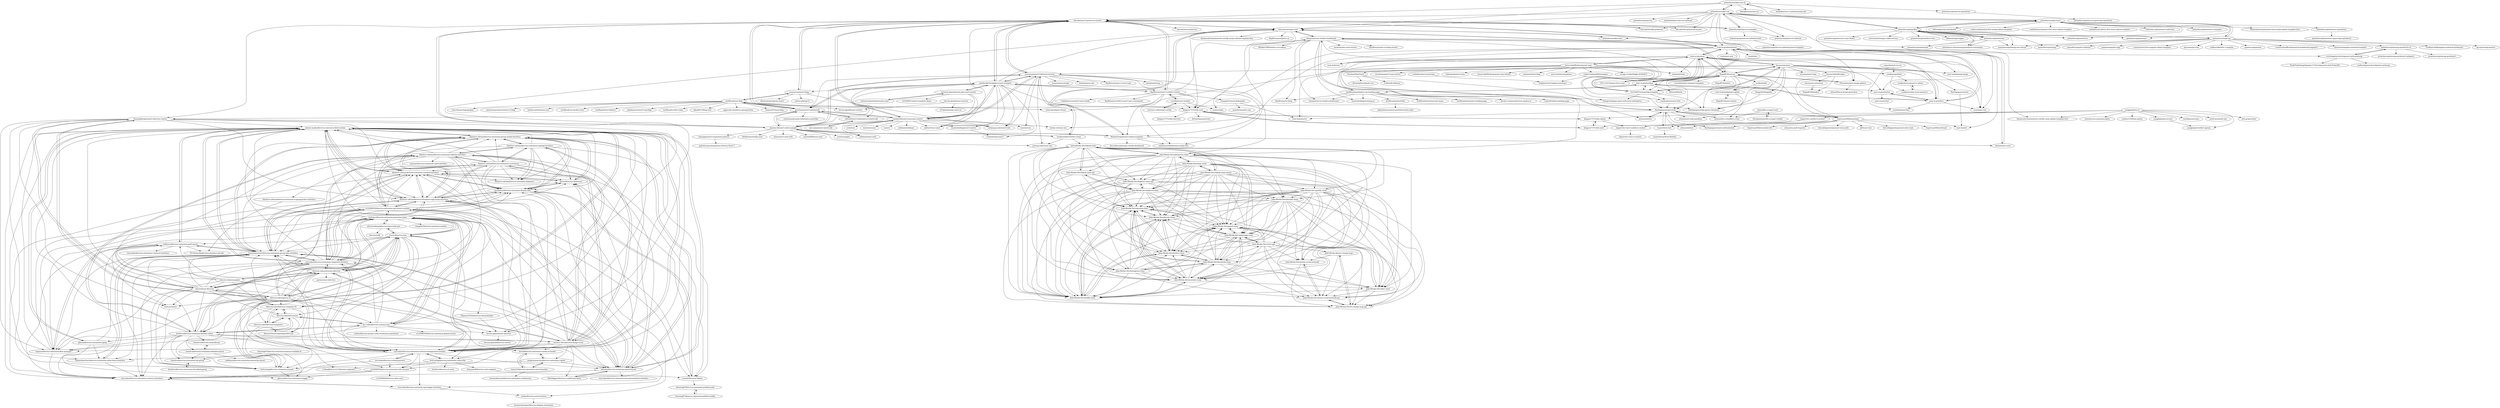digraph G {
"primefaces/sakai-vue-cli" -> "primefaces/sakai-vue"
"primefaces/sakai-vue-cli" -> "primefaces/primevue-quickstart"
"primefaces/sakai-vue-cli" -> "sfxcode/nuxt3-primevue-starter"
"primefaces/sakai-vue-cli" -> "flatlogic/material-vue" ["e"=1]
"primefaces/sakai-vue-cli" -> "who-jonson/sakai-nuxt"
"primefaces/sakai-vue-cli" -> "bezkoder/vue-3-authentication-jwt" ["e"=1]
"primefaces/sakai-react" -> "primefaces/primereact" ["e"=1]
"primefaces/sakai-react" -> "primefaces/primeflex"
"primefaces/sakai-react" -> "primefaces/primereact-examples"
"primefaces/sakai-react" -> "primefaces/sakai-ng"
"primefaces/sakai-react" -> "primefaces/primeicons"
"primefaces/sakai-react" -> "primefaces/sakai-vue"
"primefaces/sakai-react" -> "themeselection/materio-mui-nextjs-admin-template-free" ["e"=1]
"primefaces/sakai-react" -> "primefaces/primereact-quickstart"
"primefaces/sakai-react" -> "kitloong/nextjs-dashboard" ["e"=1]
"primefaces/sakai-react" -> "codescandy/dashui-free-nextjs-admin-template" ["e"=1]
"primefaces/sakai-react" -> "codedthemes/mantis-free-react-admin-template" ["e"=1]
"primefaces/sakai-react" -> "primefaces/sakai-vue-cli"
"primefaces/sakai-react" -> "primefaces/primefaces" ["e"=1]
"primefaces/sakai-react" -> "codedthemes/berry-free-react-admin-template" ["e"=1]
"primefaces/sakai-react" -> "reduction-admin/react-reduction" ["e"=1]
"primefaces/primeicons" -> "primefaces/primeflex"
"primefaces/primeicons" -> "primefaces-extensions/primefaces-extensions" ["e"=1]
"primefaces/primeicons" -> "primefaces/primelocale"
"primefaces/primeicons" -> "primefaces/primeng-sass-theme"
"primefaces/primeflex" -> "primefaces/primeicons"
"primefaces/primeflex" -> "primefaces/primelocale"
"primefaces/primeflex" -> "primefaces/primefaces" ["e"=1]
"primefaces/primeflex" -> "primefaces/primeng-sass-theme"
"primefaces/primeflex" -> "primefaces-extensions/primefaces-extensions" ["e"=1]
"primefaces/primeflex" -> "primefaces/primereact-sass-theme"
"primefaces/primeflex" -> "stevermeister/ngx-cookie-service" ["e"=1]
"primefaces/primeflex" -> "primefaces/sakai-react"
"primefaces/primeflex" -> "primefaces/primeng" ["e"=1]
"primefaces/primeflex" -> "primefaces/sakai-ng"
"primefaces/primeflex" -> "primefaces/primereact" ["e"=1]
"primefaces/primeflex" -> "ova2/angular-development-with-primeng"
"primefaces/primeflex" -> "primefaces/primefaces-test"
"primefaces/primeflex" -> "primefaces/sakai-vue"
"primefaces/primeflex" -> "dbfannin/ngx-logger"
"primefaces/primevue-quickstart" -> "primefaces/primevue-typescript-quickstart"
"elierotenberg/directus-typescript-gen" -> "maltejur/directus-extension-generate-types"
"elierotenberg/directus-typescript-gen" -> "directus/sdk"
"elierotenberg/directus-typescript-gen" -> "tractr/directus-sync"
"dimitrov-adrian/directus-extension-editorjs-interface" -> "dimitrov-adrian/directus-extension-wpslug-interface"
"dimitrov-adrian/directus-extension-editorjs-interface" -> "dimitrov-adrian/directus-extension-searchsync"
"dimitrov-adrian/directus-extension-editorjs-interface" -> "dimitrov-adrian/directus-extension-group-modal-interface"
"dimitrov-adrian/directus-extension-editorjs-interface" -> "rezo-labs/directus-extension-schema-management-module"
"dimitrov-adrian/directus-extension-editorjs-interface" -> "utomic-media/directus-extension-field-actions"
"dimitrov-adrian/directus-extension-editorjs-interface" -> "shocota/directus-extension-board-layout"
"dimitrov-adrian/directus-extension-editorjs-interface" -> "resauce-dev/directus-image-scout"
"dimitrov-adrian/directus-extension-editorjs-interface" -> "jacoborus/directus-extension-display-link"
"dimitrov-adrian/directus-extension-editorjs-interface" -> "dimitrov-adrian/directus-extension-linkmeta"
"dimitrov-adrian/directus-extension-editorjs-interface" -> "rezo-labs/directus-extension-computed-interface"
"dimitrov-adrian/directus-extension-editorjs-interface" -> "seymoe/directus-extension-vgrid-interface"
"dimitrov-adrian/directus-extension-editorjs-interface" -> "formfcw/directus-extension-flexible-editor"
"dimitrov-adrian/directus-extension-editorjs-interface" -> "dimitrov-adrian/directus-extension-tags-m2m-interface"
"dimitrov-adrian/directus-extension-editorjs-interface" -> "hanneskuettner/directus-extension-group-tabs-interface"
"dimitrov-adrian/directus-extension-editorjs-interface" -> "u12206050/directus-extension-role-chooser"
"directus-labs/awesome-directus" -> "rezo-labs/directus-extension-computed-interface"
"directus-labs/awesome-directus" -> "directus-labs/agency-os"
"directus-labs/awesome-directus" -> "tractr/directus-sync"
"directus-labs/awesome-directus" -> "maltejur/directus-extension-generate-types"
"directus-labs/awesome-directus" -> "resauce-dev/directus-image-scout"
"directus-labs/awesome-directus" -> "Intevel/nuxt-directus"
"directus-labs/awesome-directus" -> "rezo-labs/directus-extension-schema-management-module"
"directus-labs/awesome-directus" -> "dimitrov-adrian/directus-extension-editorjs-interface"
"directus-labs/awesome-directus" -> "formfcw/directus-extension-flexible-editor"
"directus-labs/awesome-directus" -> "directus-labs/examples"
"directus-labs/awesome-directus" -> "u12206050/directus-extension-api-viewer-module"
"directus-labs/awesome-directus" -> "dimitrov-adrian/directus-extension-searchsync"
"directus-labs/awesome-directus" -> "hanneskuettner/directus-extension-group-tabs-interface"
"directus-labs/awesome-directus" -> "gremo/react-directus"
"directus-labs/awesome-directus" -> "CodingButter-LLC/directus-migrator"
"dstoyanoff/directus-auto-migrate" -> "ryntab/Directus-Mailer"
"fzn0x/mazer-nuxt" -> "who-jonson/sakai-nuxt"
"dimitrov-adrian/directus-extension-searchsync" -> "dimitrov-adrian/directus-extension-wpslug-interface"
"dimitrov-adrian/directus-extension-searchsync" -> "dimitrov-adrian/directus-extension-tags-m2m-interface"
"dimitrov-adrian/directus-extension-searchsync" -> "gxvxc/directus-dictionary"
"dimitrov-adrian/directus-extension-searchsync" -> "dimitrov-adrian/directus-extension-group-modal-interface"
"dimitrov-adrian/directus-extension-searchsync" -> "jacoborus/directus-extension-display-link"
"dimitrov-adrian/directus-extension-searchsync" -> "dimitrov-adrian/directus-extension-svgmap-picker-interface"
"dimitrov-adrian/directus-extension-searchsync" -> "dimitrov-adrian/directus-extension-masked-interface"
"dimitrov-adrian/directus-extension-searchsync" -> "dimitrov-adrian/directus-extension-editorjs-interface"
"dimitrov-adrian/directus-extension-searchsync" -> "dimitrov-adrian/directus-extension-linkmeta"
"dimitrov-adrian/directus-extension-searchsync" -> "resauce-dev/directus-image-scout"
"dimitrov-adrian/directus-extension-searchsync" -> "utomic-media/directus-extension-field-actions"
"dimitrov-adrian/directus-extension-searchsync" -> "u12206050/directus-extension-api-viewer-module"
"dimitrov-adrian/directus-extension-searchsync" -> "ryntab/Directus-Mailer"
"dimitrov-adrian/directus-extension-searchsync" -> "rezo-labs/directus-extension-schema-management-module"
"resauce-dev/directus-image-scout" -> "gxvxc/directus-dictionary"
"resauce-dev/directus-image-scout" -> "dimitrov-adrian/directus-extension-searchsync"
"resauce-dev/directus-image-scout" -> "utomic-media/directus-extension-field-actions"
"resauce-dev/directus-image-scout" -> "jacoborus/directus-extension-display-link"
"resauce-dev/directus-image-scout" -> "dimitrov-adrian/directus-extension-wpslug-interface"
"resauce-dev/directus-image-scout" -> "dimitrov-adrian/directus-extension-masked-interface"
"resauce-dev/directus-image-scout" -> "hanneskuettner/directus-extension-group-tabs-interface"
"resauce-dev/directus-image-scout" -> "programmarchy/directus-extension-copilot"
"resauce-dev/directus-image-scout" -> "dimitrov-adrian/directus-extension-editorjs-interface"
"resauce-dev/directus-image-scout" -> "rezo-labs/directus-extension-schema-management-module"
"resauce-dev/directus-image-scout" -> "directus-labs/awesome-directus"
"resauce-dev/directus-image-scout" -> "shocota/directus-extension-board-layout"
"resauce-dev/directus-image-scout" -> "baguse/directus-extension-flow-manager"
"resauce-dev/directus-image-scout" -> "MiniDigger/directus-conditional-fields"
"resauce-dev/directus-image-scout" -> "Arood/directus-extension-media-ai-bundle"
"MiniDigger/directus-conditional-fields" -> "shocota/directus-extension-board-layout"
"MiniDigger/directus-conditional-fields" -> "gxvxc/directus-dictionary"
"dimitrov-adrian/directus-extension-masked-interface" -> "dimitrov-adrian/directus-extension-tags-m2m-interface"
"dimitrov-adrian/directus-extension-masked-interface" -> "dimitrov-adrian/directus-extension-group-modal-interface"
"dimitrov-adrian/directus-extension-masked-interface" -> "jacoborus/directus-extension-display-link"
"dimitrov-adrian/directus-extension-masked-interface" -> "utomic-media/directus-extension-field-actions"
"dimitrov-adrian/directus-extension-masked-interface" -> "dimitrov-adrian/directus-extension-linkmeta"
"dimitrov-adrian/directus-extension-masked-interface" -> "gxvxc/directus-dictionary"
"dimitrov-adrian/directus-extension-masked-interface" -> "rezo-labs/directus-extension-currency-interface"
"dimitrov-adrian/directus-extension-masked-interface" -> "hanneskuettner/directus-extension-group-tabs-interface"
"gxvxc/directus-dictionary" -> "jacoborus/directus-extension-display-link"
"gxvxc/directus-dictionary" -> "dimitrov-adrian/directus-extension-group-modal-interface"
"gxvxc/directus-dictionary" -> "dimitrov-adrian/directus-extension-masked-interface"
"productdevbook/oku-nuxt3-template" -> "viandwi24/nuxt3-awesome-starter"
"productdevbook/oku-nuxt3-template" -> "sfxcode/nuxt3-primevue-starter"
"productdevbook/oku-nuxt3-template" -> "antfu/vitesse-nuxt" ["e"=1]
"productdevbook/oku-nuxt3-template" -> "gravitano/nuxt3-tailwind-kit"
"productdevbook/oku-nuxt3-template" -> "initred/nuxt3-tailwindcss3-starter-kit"
"productdevbook/oku-nuxt3-template" -> "xiaoluoboding/nuxt3-starter"
"productdevbook/oku-nuxt3-template" -> "webyang-male/nuxt3-edu" ["e"=1]
"productdevbook/oku-nuxt3-template" -> "WailanTirajoh/nuxt3-admin-template"
"productdevbook/oku-nuxt3-template" -> "element-plus/element-plus-nuxt-starter"
"productdevbook/oku-nuxt3-template" -> "jurassicjs/nuxt3-fullstack-tutorial"
"productdevbook/oku-nuxt3-template" -> "ctwhome/top-nuxt3"
"productdevbook/oku-nuxt3-template" -> "BayBreezy/nuxt3-vuetify3-starter"
"productdevbook/oku-nuxt3-template" -> "yunyuyuan/nuxt3-blog"
"productdevbook/oku-nuxt3-template" -> "who-jonson/sakai-nuxt"
"productdevbook/oku-nuxt3-template" -> "kingyue737/vitify-nuxt"
"viandwi24/nuxt3-awesome-starter" -> "antfu/vitesse-nuxt" ["e"=1]
"viandwi24/nuxt3-awesome-starter" -> "productdevbook/oku-nuxt3-template"
"viandwi24/nuxt3-awesome-starter" -> "nuxt/movies" ["e"=1]
"viandwi24/nuxt3-awesome-starter" -> "gravitano/nuxt3-tailwind-kit"
"viandwi24/nuxt3-awesome-starter" -> "sfxcode/nuxt3-primevue-starter"
"viandwi24/nuxt3-awesome-starter" -> "jurassicjs/nuxt3-fullstack-tutorial"
"viandwi24/nuxt3-awesome-starter" -> "nuxt/ui" ["e"=1]
"viandwi24/nuxt3-awesome-starter" -> "damien-hl/nuxt3-auth-example"
"viandwi24/nuxt3-awesome-starter" -> "sidebase/sidebase" ["e"=1]
"viandwi24/nuxt3-awesome-starter" -> "webyang-male/nuxt3-edu" ["e"=1]
"viandwi24/nuxt3-awesome-starter" -> "xiaoluoboding/nuxt3-starter"
"viandwi24/nuxt3-awesome-starter" -> "sidebase/nuxt-auth" ["e"=1]
"viandwi24/nuxt3-awesome-starter" -> "nuxt/icon" ["e"=1]
"viandwi24/nuxt3-awesome-starter" -> "nuxt/awesome" ["e"=1]
"viandwi24/nuxt3-awesome-starter" -> "harlan-zw/nuxt-seo" ["e"=1]
"Intevel/nuxt-directus" -> "becem-gharbi/nuxt-directus"
"Intevel/nuxt-directus" -> "bryantgillespie/nuxt3-directus-starter"
"Intevel/nuxt-directus" -> "directus-labs/agency-os"
"Intevel/nuxt-directus" -> "directus-labs/awesome-directus"
"Intevel/nuxt-directus" -> "nuxtus/nuxtus"
"Intevel/nuxt-directus" -> "rezo-labs/directus-extension-computed-interface"
"Intevel/nuxt-directus" -> "utomic-media/directus-extension-field-actions"
"Intevel/nuxt-directus" -> "tractr/directus-sync"
"Intevel/nuxt-directus" -> "br41nslug/directus-extension-ai-pack"
"Intevel/nuxt-directus" -> "baguse/directus-extension-flow-manager"
"Intevel/nuxt-directus" -> "rezo-labs/directus-extension-schema-management-module"
"Intevel/nuxt-directus" -> "directus-labs/extensions"
"Intevel/nuxt-directus" -> "hanneskuettner/directus-extension-group-tabs-interface"
"Intevel/nuxt-directus" -> "maltejur/directus-extension-generate-types"
"Intevel/nuxt-directus" -> "formfcw/directus-extension-flexible-editor"
"primefaces/sakai-ng" -> "ng-matero/ng-matero" ["e"=1]
"primefaces/sakai-ng" -> "lannodev/angular-tailwind" ["e"=1]
"primefaces/sakai-ng" -> "primefaces/primeng-sass-theme"
"primefaces/sakai-ng" -> "primefaces/primeflex"
"primefaces/sakai-ng" -> "primefaces/primeng" ["e"=1]
"primefaces/sakai-ng" -> "ganatan/angular-app" ["e"=1]
"primefaces/sakai-ng" -> "primefaces/sakai-react"
"primefaces/sakai-ng" -> "coreui/coreui-free-angular-admin-template" ["e"=1]
"primefaces/sakai-ng" -> "ng-icons/ng-icons" ["e"=1]
"primefaces/sakai-ng" -> "erdkse/adminlte-3-angular" ["e"=1]
"primefaces/sakai-ng" -> "spartan-ng/spartan" ["e"=1]
"primefaces/sakai-ng" -> "creativetimofficial/material-dashboard-angular2" ["e"=1]
"primefaces/sakai-ng" -> "umutesen/angular-material-template" ["e"=1]
"primefaces/sakai-ng" -> "primefaces/primeng-quickstart-cli"
"primefaces/sakai-ng" -> "soufiane-fadil/angular-material-dashboard" ["e"=1]
"maltejur/directus-extension-generate-types" -> "rezo-labs/directus-extension-schema-management-module"
"maltejur/directus-extension-generate-types" -> "rezo-labs/directus-extension-computed-interface"
"maltejur/directus-extension-generate-types" -> "tractr/directus-sync"
"maltejur/directus-extension-generate-types" -> "elierotenberg/directus-typescript-gen"
"maltejur/directus-extension-generate-types" -> "hanneskuettner/directus-extension-group-tabs-interface"
"maltejur/directus-extension-generate-types" -> "ThijmenGThN/directus-themebuilder"
"maltejur/directus-extension-generate-types" -> "directus-labs/awesome-directus"
"maltejur/directus-extension-generate-types" -> "u12206050/directus-extension-api-viewer-module"
"maltejur/directus-extension-generate-types" -> "utomic-media/directus-extension-field-actions"
"maltejur/directus-extension-generate-types" -> "jacoborus/directus-extension-display-link"
"maltejur/directus-extension-generate-types" -> "bcc-code/directus-schema-sync"
"maltejur/directus-extension-generate-types" -> "br41nslug/directus-websocket-subscribe"
"maltejur/directus-extension-generate-types" -> "ChappIO/directus-extension-models"
"maltejur/directus-extension-generate-types" -> "baguse/directus-extension-flow-manager"
"maltejur/directus-extension-generate-types" -> "shocota/directus-extension-board-layout"
"element-plus/element-plus-nuxt-starter" -> "element-plus/element-plus-nuxt"
"element-plus/element-plus-nuxt-starter" -> "productdevbook/oku-nuxt3-template"
"element-plus/element-plus-nuxt-starter" -> "LUDA0831/nuxt3-template-demo"
"element-plus/element-plus-nuxt-starter" -> "antfu/vitesse-nuxt" ["e"=1]
"element-plus/element-plus-nuxt-starter" -> "viandwi24/nuxt3-awesome-starter"
"one-aalam/nuxt-starter-kit" -> "initred/nuxt3-tailwindcss3-starter-kit"
"sfxcode/nuxt3-primevue-starter" -> "who-jonson/sakai-nuxt"
"sfxcode/nuxt3-primevue-starter" -> "productdevbook/oku-nuxt3-template"
"sfxcode/nuxt3-primevue-starter" -> "sfxcode/formkit-primevue"
"sfxcode/nuxt3-primevue-starter" -> "damien-hl/nuxt3-auth-example"
"sfxcode/nuxt3-primevue-starter" -> "viandwi24/nuxt3-awesome-starter"
"sfxcode/nuxt3-primevue-starter" -> "sfxcode/vite-primevue-starter"
"sfxcode/nuxt3-primevue-starter" -> "primefaces/primevue-examples"
"sfxcode/nuxt3-primevue-starter" -> "antfu/vitesse-nuxt" ["e"=1]
"sfxcode/nuxt3-primevue-starter" -> "yunyuyuan/nuxt3-blog"
"sfxcode/nuxt3-primevue-starter" -> "sfxcode/nuxt-primevue"
"sfxcode/nuxt3-primevue-starter" -> "nuxt-ui-pro/dashboard"
"sfxcode/nuxt3-primevue-starter" -> "BayBreezy/nuxt3-vuetify3-starter"
"sfxcode/nuxt3-primevue-starter" -> "bryantgillespie/nuxt3-directus-starter"
"sfxcode/nuxt3-primevue-starter" -> "jurassicjs/nuxt3-fullstack-tutorial"
"sfxcode/nuxt3-primevue-starter" -> "gravitano/nuxt3-tailwind-kit"
"logue/vite-vue2-vuetify-ts-starter" -> "logue/vite-vue2-ts-starter"
"insidewebdev/twitter-clone" -> "jurassicjs/nuxt3-fullstack-tutorial"
"insidewebdev/twitter-clone" -> "John-Weeks-Dev/tiktok-clone"
"insidewebdev/twitter-clone" -> "damien-hl/nuxt3-auth-example"
"insidewebdev/twitter-clone" -> "jeremycoder/nuxt-iam"
"bryantgillespie/nuxt3-directus-starter" -> "Intevel/nuxt-directus"
"bryantgillespie/nuxt3-directus-starter" -> "utomic-media/directus-extension-field-actions"
"bryantgillespie/nuxt3-directus-starter" -> "br41nslug/directus-extension-ai-pack"
"bryantgillespie/nuxt3-directus-starter" -> "dimitrov-adrian/directus-extension-masked-interface"
"bryantgillespie/nuxt3-directus-starter" -> "directus-labs/agency-os"
"bryantgillespie/nuxt3-directus-starter" -> "baguse/directus-extension-flow-manager"
"bryantgillespie/nuxt3-directus-starter" -> "dimitrov-adrian/directus-extension-tags-m2m-interface"
"bryantgillespie/nuxt3-directus-starter" -> "nuxtus/nuxtus"
"bryantgillespie/nuxt3-directus-starter" -> "becem-gharbi/nuxt-directus"
"bryantgillespie/nuxt3-directus-starter" -> "directus-labs/directus-template-cli"
"logue/vite-vuetify-ts-starter" -> "logue/vite-vue2-vuetify-ts-starter"
"xiaoluoboding/nuxt3-starter" -> "ctwhome/top-nuxt3"
"yunyuyuan/nuxt3-blog" -> "notbucai/blog3.0" ["e"=1]
"yunyuyuan/nuxt3-blog" -> "webyang-male/nuxt3-edu" ["e"=1]
"yunyuyuan/nuxt3-blog" -> "nurRiyad/nuxt-blog"
"yunyuyuan/nuxt3-blog" -> "sfxcode/nuxt3-primevue-starter"
"yunyuyuan/nuxt3-blog" -> "illuzionm/instagram-nuxt3"
"damien-hl/nuxt3-auth-example" -> "jurassicjs/nuxt3-fullstack-tutorial"
"damien-hl/nuxt3-auth-example" -> "WailanTirajoh/nuxt3-admin-template"
"damien-hl/nuxt3-auth-example" -> "sfxcode/nuxt3-primevue-starter"
"damien-hl/nuxt3-auth-example" -> "jeremycoder/nuxt-iam"
"damien-hl/nuxt3-auth-example" -> "sidebase/nuxt-auth" ["e"=1]
"damien-hl/nuxt3-auth-example" -> "atinux/nuxt-auth-utils" ["e"=1]
"damien-hl/nuxt3-auth-example" -> "amrnn90/breeze-nuxt" ["e"=1]
"damien-hl/nuxt3-auth-example" -> "insidewebdev/twitter-clone"
"damien-hl/nuxt3-auth-example" -> "viandwi24/nuxt3-awesome-starter"
"damien-hl/nuxt3-auth-example" -> "nuxt/examples" ["e"=1]
"damien-hl/nuxt3-auth-example" -> "gravitano/nuxt3-tailwind-kit"
"damien-hl/nuxt3-auth-example" -> "who-jonson/sakai-nuxt"
"damien-hl/nuxt3-auth-example" -> "Hebilicious/authjs-nuxt" ["e"=1]
"damien-hl/nuxt3-auth-example" -> "luizzappa/nuxt3-repository-pattern"
"damien-hl/nuxt3-auth-example" -> "productdevbook/oku-nuxt3-template"
"kingyue737/vitify-admin" -> "kingyue737/vitify-next"
"kingyue737/vitify-admin" -> "kingyue737/vitify-nuxt"
"kingyue737/vitify-admin" -> "logue/vite-vue2-vuetify-ts-starter"
"gravitano/nuxt3-tailwind-kit" -> "initred/nuxt3-tailwindcss3-starter-kit"
"gravitano/nuxt3-tailwind-kit" -> "productdevbook/oku-nuxt3-template"
"gravitano/nuxt3-tailwind-kit" -> "realstoman/nuxtjs-tailwindcss-portfolio" ["e"=1]
"gravitano/nuxt3-tailwind-kit" -> "viandwi24/nuxt3-awesome-starter"
"gravitano/nuxt3-tailwind-kit" -> "bryantgillespie/nuxt3-directus-starter"
"gravitano/nuxt3-tailwind-kit" -> "nurRiyad/nuxt-blog"
"gravitano/nuxt3-tailwind-kit" -> "damien-hl/nuxt3-auth-example"
"gravitano/nuxt3-tailwind-kit" -> "sfxcode/nuxt3-primevue-starter"
"u12206050/directus-extension-api-viewer-module" -> "dimitrov-adrian/directus-extension-tags-m2m-interface"
"u12206050/directus-extension-api-viewer-module" -> "jacoborus/directus-extension-display-link"
"u12206050/directus-extension-api-viewer-module" -> "dimitrov-adrian/directus-extension-masked-interface"
"u12206050/directus-extension-api-viewer-module" -> "dimitrov-adrian/directus-extension-group-modal-interface"
"u12206050/directus-extension-api-viewer-module" -> "hanneskuettner/directus-extension-group-tabs-interface"
"u12206050/directus-extension-api-viewer-module" -> "rezo-labs/directus-extension-computed-interface"
"u12206050/directus-extension-api-viewer-module" -> "shocota/directus-extension-board-layout"
"u12206050/directus-extension-api-viewer-module" -> "dimitrov-adrian/directus-extension-searchsync"
"u12206050/directus-extension-api-viewer-module" -> "utomic-media/directus-extension-field-actions"
"u12206050/directus-extension-api-viewer-module" -> "gxvxc/directus-dictionary"
"u12206050/directus-extension-api-viewer-module" -> "maltejur/directus-extension-generate-types"
"u12206050/directus-extension-api-viewer-module" -> "rezo-labs/directus-extension-schema-management-module"
"u12206050/directus-extension-api-viewer-module" -> "baguse/directus-extension-flow-manager"
"u12206050/directus-extension-api-viewer-module" -> "ryntab/Directus-Mailer"
"u12206050/directus-extension-api-viewer-module" -> "nuxtus/nuxtus"
"dimitrov-adrian/directus-extension-tags-m2m-interface" -> "dimitrov-adrian/directus-extension-masked-interface"
"dimitrov-adrian/directus-extension-tags-m2m-interface" -> "jacoborus/directus-extension-display-link"
"dimitrov-adrian/directus-extension-tags-m2m-interface" -> "dimitrov-adrian/directus-extension-group-modal-interface"
"dimitrov-adrian/directus-extension-tags-m2m-interface" -> "utomic-media/directus-extension-field-actions"
"dimitrov-adrian/directus-extension-tags-m2m-interface" -> "hanneskuettner/directus-extension-group-tabs-interface"
"dimitrov-adrian/directus-extension-tags-m2m-interface" -> "gxvxc/directus-dictionary"
"dimitrov-adrian/directus-extension-tags-m2m-interface" -> "dimitrov-adrian/directus-extension-searchsync"
"dimitrov-adrian/directus-extension-tags-m2m-interface" -> "rezo-labs/directus-extension-computed-interface"
"dimitrov-adrian/directus-extension-tags-m2m-interface" -> "u12206050/directus-extension-api-viewer-module"
"dimitrov-adrian/directus-extension-tags-m2m-interface" -> "shocota/directus-extension-board-layout"
"dimitrov-adrian/directus-extension-group-modal-interface" -> "hanneskuettner/directus-extension-group-tabs-interface"
"dimitrov-adrian/directus-extension-group-modal-interface" -> "dimitrov-adrian/directus-extension-tags-m2m-interface"
"dimitrov-adrian/directus-extension-group-modal-interface" -> "dimitrov-adrian/directus-extension-masked-interface"
"dimitrov-adrian/directus-extension-group-modal-interface" -> "gxvxc/directus-dictionary"
"dimitrov-adrian/directus-extension-group-modal-interface" -> "jacoborus/directus-extension-display-link"
"dimitrov-adrian/directus-extension-group-modal-interface" -> "utomic-media/directus-extension-field-actions"
"dimitrov-adrian/directus-extension-group-modal-interface" -> "dimitrov-adrian/directus-extension-wpslug-interface"
"dimitrov-adrian/directus-extension-group-modal-interface" -> "shocota/directus-extension-board-layout"
"dimitrov-adrian/directus-extension-group-modal-interface" -> "dimitrov-adrian/directus-extension-linkmeta"
"jacoborus/directus-extension-display-link" -> "dimitrov-adrian/directus-extension-tags-m2m-interface"
"jacoborus/directus-extension-display-link" -> "gxvxc/directus-dictionary"
"jacoborus/directus-extension-display-link" -> "dimitrov-adrian/directus-extension-masked-interface"
"jacoborus/directus-extension-display-link" -> "ryntab/Directus-Mailer"
"jacoborus/directus-extension-display-link" -> "dimitrov-adrian/directus-extension-group-modal-interface"
"jacoborus/directus-extension-display-link" -> "rezo-labs/directus-extension-api-trigger-interface"
"jacoborus/directus-extension-display-link" -> "cah4a/directus-action-button"
"sfxcode/formkit-primevue" -> "sfxcode/nuxt3-primevue-starter"
"br41nslug/directus-websocket-subscribe" -> "rezo-labs/directus-extension-schema-management-module"
"br41nslug/directus-websocket-subscribe" -> "dstoyanoff/directus-auto-migrate"
"br41nslug/directus-websocket-subscribe" -> "u12206050/directus-extension-role-chooser"
"br41nslug/directus-websocket-subscribe" -> "CodingButter-LLC/directus-migrator"
"br41nslug/directus-websocket-subscribe" -> "licitdev/directus-cf-cache"
"initred/nuxt3-tailwindcss3-starter-kit" -> "gravitano/nuxt3-tailwind-kit"
"initred/nuxt3-tailwindcss3-starter-kit" -> "one-aalam/nuxt-starter-kit"
"who-jonson/sakai-nuxt" -> "WailanTirajoh/nuxt3-admin-template"
"who-jonson/sakai-nuxt" -> "sfxcode/nuxt3-primevue-starter"
"who-jonson/sakai-nuxt" -> "fzn0x/mazer-nuxt"
"who-jonson/sakai-nuxt" -> "kingyue737/vitify-nuxt"
"who-jonson/sakai-nuxt" -> "primefaces/sakai-nuxt"
"who-jonson/sakai-nuxt" -> "adminmart/Modernize-nuxtjs-free" ["e"=1]
"who-jonson/sakai-nuxt" -> "themeselection/materio-vuetify-nuxtjs-admin-template-free" ["e"=1]
"who-jonson/sakai-nuxt" -> "BayBreezy/analytics-ui"
"who-jonson/sakai-nuxt" -> "dianprata/nuxt-shadcn-dashboard"
"dimitrov-adrian/directus-extension-wpslug-interface" -> "dimitrov-adrian/directus-extension-group-modal-interface"
"dimitrov-adrian/directus-extension-wpslug-interface" -> "dimitrov-adrian/directus-extension-searchsync"
"dimitrov-adrian/directus-extension-wpslug-interface" -> "dimitrov-adrian/directus-extension-linkmeta"
"dimitrov-adrian/directus-extension-wpslug-interface" -> "dimitrov-adrian/directus-extension-editorjs-interface"
"dimitrov-adrian/directus-extension-wpslug-interface" -> "utomic-media/directus-extension-field-actions"
"dimitrov-adrian/directus-extension-wpslug-interface" -> "jacoborus/directus-extension-display-link"
"dimitrov-adrian/directus-extension-wpslug-interface" -> "dimitrov-adrian/directus-extension-tags-m2m-interface"
"dimitrov-adrian/directus-extension-wpslug-interface" -> "gxvxc/directus-dictionary"
"dimitrov-adrian/directus-extension-wpslug-interface" -> "ryntab/Directus-Mailer"
"dimitrov-adrian/directus-extension-wpslug-interface" -> "resauce-dev/directus-image-scout"
"dimitrov-adrian/directus-extension-wpslug-interface" -> "dimitrov-adrian/directus-extension-masked-interface"
"ryntab/Directus-Mailer" -> "jacoborus/directus-extension-display-link"
"ryntab/Directus-Mailer" -> "dwaring87/directus-extension-publish-node"
"ryntab/Directus-Mailer" -> "dimitrov-adrian/directus-extension-tags-m2m-interface"
"directus-labs/examples" -> "directus-labs/awesome-directus"
"directus-labs/examples" -> "dimitrov-adrian/directus-extension-editorjs-interface"
"directus-labs/examples" -> "Intevel/nuxt-directus"
"directus-labs/examples" -> "hanneskuettner/directus-extension-group-tabs-interface"
"directus-labs/examples" -> "codihaus/directus-extension-grid-layout"
"directus-labs/examples" -> "directus-labs/directus-template-cli"
"directus-labs/examples" -> "br41nslug/directus-extension-ai-pack"
"directus-labs/examples" -> "shocota/directus-extension-board-layout"
"u12206050/directus-extension-role-chooser" -> "rezo-labs/directus-extension-currency-interface"
"u12206050/directus-extension-role-chooser" -> "u12206050/directus-rbac-sync"
"u12206050/directus-extension-role-chooser" -> "gbicou/directus-extension-imagga"
"dimitrov-adrian/directus-extension-svgmap-picker-interface" -> "K3-Network/directus-interface-qrcode"
"dwaring87/directus-extension-publish-netlify" -> "dwaring87/directus-extension-publish-node"
"dwaring87/directus-extension-publish-node" -> "dwaring87/directus-extension-publish-netlify"
"primefaces/sakai-vue" -> "primefaces/sakai-nuxt"
"primefaces/sakai-vue" -> "primefaces/primevue-examples"
"primefaces/sakai-vue" -> "primefaces/primevue" ["e"=1]
"primefaces/sakai-vue" -> "primefaces/sakai-vue-cli"
"primefaces/sakai-vue" -> "primefaces/primevue-tailwind" ["e"=1]
"primefaces/sakai-vue" -> "sfxcode/nuxt3-primevue-starter"
"primefaces/sakai-vue" -> "who-jonson/sakai-nuxt"
"primefaces/sakai-vue" -> "primefaces/primeflex"
"primefaces/sakai-vue" -> "justboil/admin-one-vue-tailwind" ["e"=1]
"primefaces/sakai-vue" -> "sfxcode/formkit-primevue"
"primefaces/sakai-vue" -> "sfxcode/vite-primevue-starter"
"primefaces/sakai-vue" -> "primefaces/sakai-react"
"primefaces/sakai-vue" -> "primefaces/primelocale"
"primefaces/sakai-vue" -> "themeselection/materio-vuetify-vuejs-admin-template-free" ["e"=1]
"primefaces/sakai-vue" -> "nuxt-ui-pro/dashboard"
"WailanTirajoh/nuxt3-admin-template" -> "who-jonson/sakai-nuxt"
"WailanTirajoh/nuxt3-admin-template" -> "adminmart/Modernize-nuxtjs-free" ["e"=1]
"WailanTirajoh/nuxt3-admin-template" -> "damien-hl/nuxt3-auth-example"
"WailanTirajoh/nuxt3-admin-template" -> "devcoderoad/nuxtjs-vuetify-dashboard"
"WailanTirajoh/nuxt3-admin-template" -> "fzn0x/mazer-nuxt"
"nurRiyad/nuxt-blog" -> "nurRiyad/vue-hacker.news" ["e"=1]
"nurRiyad/nuxt-blog" -> "clemcode/alpine-theme" ["e"=1]
"nurRiyad/nuxt-blog" -> "nurRiyad/nuxt-linktree"
"nurRiyad/nuxt-blog" -> "jahidanowar/nuxt3-wp-blog"
"nurRiyad/nuxt-blog" -> "yunyuyuan/nuxt3-blog"
"nurRiyad/nuxt-blog" -> "nurRiyad/vuefire-todos"
"nurRiyad/nuxt-blog" -> "kkan0615/blog-nuxt"
"nurRiyad/nuxt-blog" -> "gravitano/nuxt3-tailwind-kit"
"nurRiyad/nuxt-blog" -> "becem-gharbi/nuxt-starter"
"nurRiyad/nuxt-blog" -> "Barbapapazes/the-green-chronicle"
"nurRiyad/nuxt-blog" -> "appscode-cloud/vue-openapi-form" ["e"=1]
"nurRiyad/nuxt-blog" -> "chansee97/nuxt-blog"
"nurRiyad/nuxt-blog" -> "nuxt-themes/typography" ["e"=1]
"nurRiyad/nuxt-blog" -> "miracleonyenma/content-v2-blog"
"nurRiyad/nuxt-blog" -> "harlan-zw/harlanzw.com" ["e"=1]
"jurassicjs/nuxt3-fullstack-tutorial" -> "damien-hl/nuxt3-auth-example"
"jurassicjs/nuxt3-fullstack-tutorial" -> "insidewebdev/twitter-clone"
"jurassicjs/nuxt3-fullstack-tutorial" -> "plainblack/ving"
"jurassicjs/nuxt3-fullstack-tutorial" -> "viandwi24/nuxt3-awesome-starter"
"jurassicjs/nuxt3-fullstack-tutorial" -> "productdevbook/oku-nuxt3-template"
"jurassicjs/nuxt3-fullstack-tutorial" -> "sfxcode/nuxt3-primevue-starter"
"jurassicjs/nuxt3-fullstack-tutorial" -> "jurassicjs/avantage"
"jurassicjs/nuxt3-fullstack-tutorial" -> "jeremycoder/nuxt-iam"
"jurassicjs/nuxt3-fullstack-tutorial" -> "danielroe/roe.dev" ["e"=1]
"jurassicjs/nuxt3-fullstack-tutorial" -> "webyang-male/nuxt3-edu" ["e"=1]
"jurassicjs/nuxt3-fullstack-tutorial" -> "nuxt/movies" ["e"=1]
"jurassicjs/nuxt3-fullstack-tutorial" -> "gravitano/nuxt3-tailwind-kit"
"jurassicjs/nuxt3-fullstack-tutorial" -> "John-Weeks-Dev/aliexpress-clone"
"jurassicjs/nuxt3-fullstack-tutorial" -> "BayBreezy/nuxt-3-server-api"
"jurassicjs/nuxt3-fullstack-tutorial" -> "BayBreezy/nuxt3-vuetify3-starter"
"zackha/woocommerce-admin" -> "zackha/ra-data-woocommerce"
"JavascriptMick/supanuxt-saas" -> "incubrain/nuxt3-saas-starter"
"JavascriptMick/supanuxt-saas" -> "CyberCowboy404/nuxtgain"
"JavascriptMick/supanuxt-saas" -> "zackha/supaAuth"
"JavascriptMick/supanuxt-saas" -> "nuxt-ui-pro/saas"
"JavascriptMick/supanuxt-saas" -> "daimajia/huntscreens" ["e"=1]
"JavascriptMick/supanuxt-saas" -> "JavascriptMick/supanuxt-saas-drizzle"
"JavascriptMick/supanuxt-saas" -> "weijunext/new-blog" ["e"=1]
"JavascriptMick/supanuxt-saas" -> "nuxt-modules/supabase" ["e"=1]
"JavascriptMick/supanuxt-saas" -> "samkanje/usenuxt-free"
"JavascriptMick/supanuxt-saas" -> "Barbapapazes/gavarnie"
"JavascriptMick/supanuxt-saas" -> "John-Weeks-Dev/aliexpress-clone"
"JavascriptMick/supanuxt-saas" -> "ai-aigc-studio/Viggle-AI-WebUI" ["e"=1]
"JavascriptMick/supanuxt-saas" -> "NuxSaaS/NuxSaaS"
"JavascriptMick/supanuxt-saas" -> "atinux/atidone" ["e"=1]
"JavascriptMick/supanuxt-saas" -> "jurassicjs/nuxt3-fullstack-tutorial"
"yangjiakai/lux-ui" -> "armomu/vue-material-admin" ["e"=1]
"yangjiakai/lux-ui" -> "sunhao1256/lulu-admin"
"yangjiakai/lux-ui" -> "yangjiakai/lux-ui-nuxt"
"yangjiakai/lux-ui" -> "kingyue737/vitify-admin"
"yangjiakai/lux-ui" -> "themeselection/materio-vuetify-vuejs-admin-template-free" ["e"=1]
"yangjiakai/lux-ui" -> "vuetifyjs/awesome" ["e"=1]
"yangjiakai/lux-ui" -> "antdv-pro/antdv-pro" ["e"=1]
"yangjiakai/lux-ui" -> "yangjiakai/vuetify3-openai"
"yangjiakai/lux-ui" -> "kingyue737/vitify-next"
"yangjiakai/lux-ui" -> "zfoo-project/zfoo" ["e"=1]
"yangjiakai/lux-ui" -> "logue/vite-vuetify-ts-starter"
"rezo-labs/directus-extension-schema-management-module" -> "utomic-media/directus-extension-field-actions"
"rezo-labs/directus-extension-schema-management-module" -> "rezo-labs/directus-extension-computed-interface"
"rezo-labs/directus-extension-schema-management-module" -> "rezo-labs/directus-schema-presets"
"rezo-labs/directus-extension-schema-management-module" -> "rezo-labs/directus-extension-currency-interface"
"rezo-labs/directus-extension-schema-management-module" -> "rezo-labs/directus-extension-api-trigger-interface"
"rezo-labs/directus-extension-schema-management-module" -> "codihaus/directus-extension-grid-layout"
"rezo-labs/directus-extension-schema-management-module" -> "dimitrov-adrian/directus-extension-tags-m2m-interface"
"rezo-labs/directus-extension-schema-management-module" -> "maltejur/directus-extension-generate-types"
"rezo-labs/directus-extension-schema-management-module" -> "shocota/directus-extension-board-layout"
"rezo-labs/directus-extension-schema-management-module" -> "hanneskuettner/directus-extension-group-tabs-interface"
"rezo-labs/directus-extension-schema-management-module" -> "br41nslug/directus-websocket-subscribe"
"rezo-labs/directus-extension-schema-management-module" -> "dimitrov-adrian/directus-extension-masked-interface"
"rezo-labs/directus-extension-schema-management-module" -> "dimitrov-adrian/directus-extension-group-modal-interface"
"rezo-labs/directus-extension-schema-management-module" -> "u12206050/directus-extension-role-chooser"
"rezo-labs/directus-extension-schema-management-module" -> "hanneskuettner/directus-extension-inline-form-interface"
"John-Weeks-Dev/spotify-clone" -> "John-Weeks-Dev/deezer-clone"
"John-Weeks-Dev/spotify-clone" -> "John-Weeks-Dev/amazon-clone"
"John-Weeks-Dev/spotify-clone" -> "John-Weeks-Dev/whatsapp-clone"
"John-Weeks-Dev/spotify-clone" -> "John-Weeks-Dev/twitter-clone"
"John-Weeks-Dev/spotify-clone" -> "John-Weeks-Dev/netflix-clone"
"John-Weeks-Dev/spotify-clone" -> "John-Weeks-Dev/uber-clone"
"John-Weeks-Dev/spotify-clone" -> "John-Weeks-Dev/youtube-clone"
"John-Weeks-Dev/spotify-clone" -> "John-Weeks-Dev/facebook-clone"
"John-Weeks-Dev/spotify-clone" -> "John-Weeks-Dev/gmail-clone"
"John-Weeks-Dev/spotify-clone" -> "John-Weeks-Dev/instagram-clone"
"John-Weeks-Dev/spotify-clone" -> "John-Weeks-Dev/voice-gpt"
"John-Weeks-Dev/spotify-clone" -> "John-Weeks-Dev/music-social-network"
"John-Weeks-Dev/spotify-clone" -> "John-Weeks-Dev/threads-clone"
"John-Weeks-Dev/spotify-clone" -> "John-Weeks-Dev/music-social-network-api"
"John-Weeks-Dev/spotify-clone" -> "John-Weeks-Dev/ev-charge-map-api"
"zackha/supaAuth" -> "zackha/ra-data-woocommerce"
"zackha/supaAuth" -> "zackha/woocommerce-admin"
"utomic-media/directus-extension-field-actions" -> "codihaus/directus-extension-grid-layout"
"utomic-media/directus-extension-field-actions" -> "hanneskuettner/directus-extension-group-tabs-interface"
"utomic-media/directus-extension-field-actions" -> "dimitrov-adrian/directus-extension-tags-m2m-interface"
"utomic-media/directus-extension-field-actions" -> "rezo-labs/directus-extension-currency-interface"
"utomic-media/directus-extension-field-actions" -> "dimitrov-adrian/directus-extension-masked-interface"
"utomic-media/directus-extension-field-actions" -> "rezo-labs/directus-extension-schema-management-module"
"utomic-media/directus-extension-field-actions" -> "dimitrov-adrian/directus-extension-group-modal-interface"
"utomic-media/directus-extension-field-actions" -> "hanneskuettner/directus-extension-inline-form-interface"
"utomic-media/directus-extension-field-actions" -> "gbicou/directus-extension-tiptap"
"utomic-media/directus-extension-field-actions" -> "rezo-labs/directus-extension-computed-interface"
"utomic-media/directus-extension-field-actions" -> "shocota/directus-extension-board-layout"
"utomic-media/directus-extension-field-actions" -> "br41nslug/directus-extension-ai-pack"
"utomic-media/directus-extension-field-actions" -> "jacoborus/directus-extension-display-link"
"utomic-media/directus-extension-field-actions" -> "u12206050/directus-extension-role-chooser"
"utomic-media/directus-extension-field-actions" -> "becem-gharbi/nuxt-directus"
"John-Weeks-Dev/whatsapp-clone" -> "John-Weeks-Dev/gmail-clone"
"John-Weeks-Dev/whatsapp-clone" -> "John-Weeks-Dev/voice-gpt"
"John-Weeks-Dev/whatsapp-clone" -> "John-Weeks-Dev/netflix-clone"
"John-Weeks-Dev/whatsapp-clone" -> "John-Weeks-Dev/youtube-clone"
"John-Weeks-Dev/whatsapp-clone" -> "John-Weeks-Dev/twitter-clone"
"John-Weeks-Dev/whatsapp-clone" -> "John-Weeks-Dev/amazon-clone"
"John-Weeks-Dev/whatsapp-clone" -> "John-Weeks-Dev/deezer-clone"
"John-Weeks-Dev/whatsapp-clone" -> "John-Weeks-Dev/facebook-clone"
"rezo-labs/directus-extension-computed-interface" -> "hanneskuettner/directus-extension-group-tabs-interface"
"rezo-labs/directus-extension-computed-interface" -> "rezo-labs/directus-extension-schema-management-module"
"rezo-labs/directus-extension-computed-interface" -> "utomic-media/directus-extension-field-actions"
"rezo-labs/directus-extension-computed-interface" -> "dimitrov-adrian/directus-extension-tags-m2m-interface"
"rezo-labs/directus-extension-computed-interface" -> "dimitrov-adrian/directus-extension-group-modal-interface"
"rezo-labs/directus-extension-computed-interface" -> "dimitrov-adrian/directus-extension-masked-interface"
"rezo-labs/directus-extension-computed-interface" -> "shocota/directus-extension-board-layout"
"rezo-labs/directus-extension-computed-interface" -> "rezo-labs/directus-extension-currency-interface"
"rezo-labs/directus-extension-computed-interface" -> "maltejur/directus-extension-generate-types"
"rezo-labs/directus-extension-computed-interface" -> "jacoborus/directus-extension-display-link"
"rezo-labs/directus-extension-computed-interface" -> "u12206050/directus-extension-api-viewer-module"
"rezo-labs/directus-extension-computed-interface" -> "hanneskuettner/directus-extension-inline-form-interface"
"rezo-labs/directus-extension-computed-interface" -> "directus-labs/awesome-directus"
"rezo-labs/directus-extension-computed-interface" -> "formfcw/directus-extension-flexible-editor"
"rezo-labs/directus-extension-computed-interface" -> "tractr/directus-sync"
"ThijmenGThN/directus-themebuilder" -> "becem-gharbi/nuxt-directus"
"becem-gharbi/nuxt-directus" -> "becem-gharbi/directus-starter"
"John-Weeks-Dev/ev-charge-map" -> "John-Weeks-Dev/ev-charge-map-api"
"John-Weeks-Dev/ev-charge-map" -> "John-Weeks-Dev/music-social-network-api"
"John-Weeks-Dev/ev-charge-map" -> "John-Weeks-Dev/music-social-network"
"nuxtus/nuxtus" -> "br41nslug/directus-extension-ai-pack"
"br41nslug/directus-extension-ai-pack" -> "gbicou/directus-extension-imagga"
"br41nslug/directus-extension-ai-pack" -> "utomic-media/directus-extension-field-actions"
"element-plus/element-plus-nuxt" -> "element-plus/element-plus-nuxt-starter"
"shocota/directus-extension-board-layout" -> "hanneskuettner/directus-extension-group-tabs-interface"
"shocota/directus-extension-board-layout" -> "dimitrov-adrian/directus-extension-group-modal-interface"
"shocota/directus-extension-board-layout" -> "MiniDigger/directus-conditional-fields"
"shocota/directus-extension-board-layout" -> "utomic-media/directus-extension-field-actions"
"shocota/directus-extension-board-layout" -> "gxvxc/directus-dictionary"
"shocota/directus-extension-board-layout" -> "dimitrov-adrian/directus-extension-tags-m2m-interface"
"shocota/directus-extension-board-layout" -> "rezo-labs/directus-extension-currency-interface"
"shocota/directus-extension-board-layout" -> "rezo-labs/directus-extension-m2o-presentation-interface"
"shocota/directus-extension-board-layout" -> "dimitrov-adrian/directus-extension-masked-interface"
"BayBreezy/nuxt3-vuetify3-starter" -> "BayBreezy/vuetify3-nuxt3-sass-customized"
"BayBreezy/nuxt3-vuetify3-starter" -> "CodyBontecou/nuxt3-and-vuetify"
"BayBreezy/nuxt3-vuetify3-starter" -> "vuetifyjs/nuxt-module"
"BayBreezy/nuxt3-vuetify3-starter" -> "kingyue737/vitify-nuxt"
"BayBreezy/nuxt3-vuetify3-starter" -> "WailanTirajoh/nuxt3-admin-template"
"BayBreezy/nuxt3-vuetify3-starter" -> "productdevbook/oku-nuxt3-template"
"BayBreezy/nuxt3-vuetify3-starter" -> "sfxcode/nuxt3-primevue-starter"
"BayBreezy/nuxt3-vuetify3-starter" -> "adminmart/Modernize-nuxtjs-free" ["e"=1]
"BayBreezy/nuxt3-vuetify3-starter" -> "dianprata/nuxt-shadcn-dashboard"
"BayBreezy/nuxt3-vuetify3-starter" -> "renegadevi/nuxt-boilerplate"
"John-Weeks-Dev/twitter-clone" -> "John-Weeks-Dev/amazon-clone"
"John-Weeks-Dev/twitter-clone" -> "John-Weeks-Dev/gmail-clone"
"John-Weeks-Dev/twitter-clone" -> "John-Weeks-Dev/netflix-clone"
"John-Weeks-Dev/twitter-clone" -> "John-Weeks-Dev/facebook-clone"
"John-Weeks-Dev/twitter-clone" -> "John-Weeks-Dev/deezer-clone"
"John-Weeks-Dev/ev-charge-map-api" -> "John-Weeks-Dev/ev-charge-map"
"John-Weeks-Dev/ev-charge-map-api" -> "John-Weeks-Dev/music-social-network-api"
"John-Weeks-Dev/music-social-network" -> "John-Weeks-Dev/music-social-network-api"
"John-Weeks-Dev/music-social-network" -> "John-Weeks-Dev/ev-charge-map-api"
"John-Weeks-Dev/music-social-network-api" -> "John-Weeks-Dev/music-social-network"
"John-Weeks-Dev/music-social-network-api" -> "John-Weeks-Dev/ev-charge-map-api"
"John-Weeks-Dev/uber-clone" -> "John-Weeks-Dev/gmail-clone"
"John-Weeks-Dev/uber-clone" -> "John-Weeks-Dev/ev-charge-map-api"
"John-Weeks-Dev/uber-clone" -> "John-Weeks-Dev/music-social-network-api"
"John-Weeks-Dev/uber-clone" -> "John-Weeks-Dev/netflix-clone"
"John-Weeks-Dev/gmail-clone" -> "John-Weeks-Dev/uber-clone"
"John-Weeks-Dev/gmail-clone" -> "John-Weeks-Dev/whatsapp-clone"
"John-Weeks-Dev/gmail-clone" -> "John-Weeks-Dev/ev-charge-map-api"
"John-Weeks-Dev/gmail-clone" -> "John-Weeks-Dev/music-social-network-api"
"John-Weeks-Dev/gmail-clone" -> "John-Weeks-Dev/twitter-clone"
"John-Weeks-Dev/amazon-clone" -> "John-Weeks-Dev/twitter-clone"
"John-Weeks-Dev/amazon-clone" -> "John-Weeks-Dev/netflix-clone"
"John-Weeks-Dev/amazon-clone" -> "John-Weeks-Dev/deezer-clone"
"John-Weeks-Dev/amazon-clone" -> "John-Weeks-Dev/facebook-clone"
"John-Weeks-Dev/amazon-clone" -> "John-Weeks-Dev/gmail-clone"
"John-Weeks-Dev/amazon-clone" -> "John-Weeks-Dev/youtube-clone"
"John-Weeks-Dev/voice-gpt" -> "John-Weeks-Dev/ev-charge-map-api"
"John-Weeks-Dev/voice-gpt" -> "John-Weeks-Dev/music-social-network-api"
"John-Weeks-Dev/voice-gpt" -> "John-Weeks-Dev/whatsapp-clone"
"John-Weeks-Dev/voice-gpt" -> "John-Weeks-Dev/gmail-clone"
"John-Weeks-Dev/voice-gpt" -> "John-Weeks-Dev/uber-clone"
"John-Weeks-Dev/voice-gpt" -> "John-Weeks-Dev/music-social-network"
"John-Weeks-Dev/voice-gpt" -> "John-Weeks-Dev/twitter-clone"
"John-Weeks-Dev/voice-gpt" -> "John-Weeks-Dev/amazon-clone"
"John-Weeks-Dev/voice-gpt" -> "John-Weeks-Dev/deezer-clone"
"John-Weeks-Dev/voice-gpt" -> "John-Weeks-Dev/ev-charge-map"
"John-Weeks-Dev/voice-gpt" -> "John-Weeks-Dev/netflix-clone"
"John-Weeks-Dev/youtube-clone" -> "John-Weeks-Dev/netflix-clone"
"John-Weeks-Dev/youtube-clone" -> "John-Weeks-Dev/deezer-clone"
"John-Weeks-Dev/youtube-clone" -> "John-Weeks-Dev/amazon-clone"
"John-Weeks-Dev/youtube-clone" -> "John-Weeks-Dev/facebook-clone"
"John-Weeks-Dev/youtube-clone" -> "John-Weeks-Dev/whatsapp-clone"
"John-Weeks-Dev/youtube-clone" -> "John-Weeks-Dev/uber-clone"
"John-Weeks-Dev/youtube-clone" -> "John-Weeks-Dev/gmail-clone"
"John-Weeks-Dev/youtube-clone" -> "John-Weeks-Dev/twitter-clone"
"rezo-labs/directus-schema-presets" -> "rezo-labs/directus-extension-currency-interface"
"rezo-labs/directus-schema-presets" -> "rezo-labs/directus-extension-schema-management-module"
"rezo-labs/directus-schema-presets" -> "u12206050/directus-extension-role-chooser"
"rezo-labs/directus-extension-api-trigger-interface" -> "rezo-labs/directus-extension-currency-interface"
"rezo-labs/directus-extension-api-trigger-interface" -> "cah4a/directus-action-button"
"atinux/atinotes" -> "Barbapapazes/gavarnie"
"rezo-labs/directus-extension-currency-interface" -> "rezo-labs/directus-extension-api-trigger-interface"
"zackha/ra-data-woocommerce" -> "zackha/woocommerce-admin"
"dwaring87/directus-extension-human-readable-id" -> "gbicou/directus-extension-imagga"
"dwaring87/directus-extension-human-readable-id" -> "formfcw/directus-extension-tab-group"
"cah4a/directus-action-button" -> "lucameusburger/directus-display-extensions"
"fayazara/zooper" -> "HugoRCD/canvas"
"fayazara/zooper" -> "Barbapapazes/the-green-chronicle"
"fayazara/zooper" -> "Gr33nW33n/nuxtship-template"
"fayazara/zooper" -> "nuxt-ui-pro/saas"
"fayazara/zooper" -> "fayazara/feedbackjar"
"fayazara/zooper" -> "atinux/atinotes"
"fayazara/zooper" -> "nuxt-modules/og-image" ["e"=1]
"fayazara/zooper" -> "zernonia/nuxt-lego" ["e"=1]
"fayazara/zooper" -> "nuxt-ui-pro/docs"
"fayazara/zooper" -> "clemcode/alpine-theme" ["e"=1]
"fayazara/zooper" -> "bloggrify/bloggrify"
"fayazara/zooper" -> "Flosciante/nuxt-image-gallery"
"fayazara/zooper" -> "Barbapapazes/orion"
"fayazara/zooper" -> "Barbapapazes/gavarnie"
"fayazara/zooper" -> "nuxt/nuxt.com" ["e"=1]
"supa-kit/auth-ui-vue" -> "zackha/supaAuth"
"supa-kit/auth-ui-vue" -> "nuxtlabs/nuxt-llms" ["e"=1]
"John-Weeks-Dev/tiktok-clone-nextjs" -> "John-Weeks-Dev/instagram-clone"
"John-Weeks-Dev/tiktok-clone-nextjs" -> "John-Weeks-Dev/netflix-clone"
"John-Weeks-Dev/tiktok-clone-nextjs" -> "John-Weeks-Dev/youtube-clone"
"John-Weeks-Dev/tiktok-clone-nextjs" -> "John-Weeks-Dev/tiktok-clone"
"John-Weeks-Dev/tiktok-clone-nextjs" -> "John-Weeks-Dev/deezer-clone"
"John-Weeks-Dev/tiktok-clone-nextjs" -> "John-Weeks-Dev/ebay-clone"
"John-Weeks-Dev/tiktok-clone-nextjs" -> "John-Weeks-Dev/facebook-clone"
"John-Weeks-Dev/tiktok-clone-nextjs" -> "John-Weeks-Dev/threads-clone"
"John-Weeks-Dev/tiktok-clone-nextjs" -> "John-Weeks-Dev/amazon-clone"
"John-Weeks-Dev/tiktok-clone-nextjs" -> "John-Weeks-Dev/spotify-clone"
"John-Weeks-Dev/tiktok-clone-nextjs" -> "John-Weeks-Dev/whatsapp-clone"
"John-Weeks-Dev/tiktok-clone-nextjs" -> "John-Weeks-Dev/gmail-clone"
"John-Weeks-Dev/tiktok-clone-nextjs" -> "John-Weeks-Dev/linktree-clone"
"John-Weeks-Dev/tiktok-clone-nextjs" -> "John-Weeks-Dev/uber-clone"
"John-Weeks-Dev/tiktok-clone-nextjs" -> "John-Weeks-Dev/linktree-clone-api"
"John-Weeks-Dev/ebay-clone" -> "John-Weeks-Dev/netflix-clone"
"John-Weeks-Dev/ebay-clone" -> "John-Weeks-Dev/deezer-clone"
"John-Weeks-Dev/ebay-clone" -> "John-Weeks-Dev/facebook-clone"
"John-Weeks-Dev/ebay-clone" -> "John-Weeks-Dev/threads-clone"
"John-Weeks-Dev/ebay-clone" -> "John-Weeks-Dev/amazon-clone"
"John-Weeks-Dev/ebay-clone" -> "John-Weeks-Dev/whatsapp-clone"
"John-Weeks-Dev/ebay-clone" -> "John-Weeks-Dev/youtube-clone"
"John-Weeks-Dev/ebay-clone" -> "John-Weeks-Dev/twitter-clone"
"John-Weeks-Dev/ebay-clone" -> "John-Weeks-Dev/tiktok-clone-nextjs"
"John-Weeks-Dev/ebay-clone" -> "John-Weeks-Dev/uber-clone"
"John-Weeks-Dev/ebay-clone" -> "John-Weeks-Dev/aliexpress-clone"
"John-Weeks-Dev/ebay-clone" -> "John-Weeks-Dev/gmail-clone"
"John-Weeks-Dev/ebay-clone" -> "John-Weeks-Dev/linktree-clone"
"John-Weeks-Dev/ebay-clone" -> "John-Weeks-Dev/linktree-clone-api"
"John-Weeks-Dev/ebay-clone" -> "John-Weeks-Dev/instagram-clone"
"directus-labs/agency-os" -> "directus-labs/awesome-directus"
"directus-labs/agency-os" -> "Intevel/nuxt-directus"
"directus-labs/agency-os" -> "bryantgillespie/nuxt3-directus-starter"
"directus-labs/agency-os" -> "tractr/directus-sync"
"directus-labs/agency-os" -> "maltejur/directus-extension-generate-types"
"directus-labs/agency-os" -> "formfcw/directus-extension-flexible-editor"
"directus-labs/agency-os" -> "directus-labs/directus-templates"
"directus-labs/agency-os" -> "directus-labs/directus-template-cli"
"directus-labs/agency-os" -> "u12206050/directus-extension-api-viewer-module"
"directus-labs/agency-os" -> "nuxtus/nuxtus"
"directus-labs/agency-os" -> "resauce-dev/directus-image-scout"
"directus-labs/agency-os" -> "bcc-code/directus-schema-sync"
"directus-labs/agency-os" -> "rezo-labs/directus-extension-computed-interface"
"directus-labs/agency-os" -> "br41nslug/directus-extension-ai-pack"
"directus-labs/agency-os" -> "baguse/directus-extension-flow-manager"
"HugoRCD/canvas" -> "fayazara/zooper"
"HugoRCD/canvas" -> "Flosciante/nuxt-image-gallery"
"HugoRCD/canvas" -> "cesswhite/hato-minimal-template"
"HugoRCD/canvas" -> "nuxt-ui-pro/saas"
"HugoRCD/canvas" -> "HugoRCD/shelve" ["e"=1]
"HugoRCD/canvas" -> "Barbapapazes/gavarnie"
"HugoRCD/canvas" -> "Barbapapazes/the-green-chronicle"
"HugoRCD/canvas" -> "SupersaasHQ/lemonrepo"
"HugoRCD/canvas" -> "dianprata/nuxt-shadcn-dashboard"
"HugoRCD/canvas" -> "ZTL-UwU/shadcn-docs-nuxt" ["e"=1]
"HugoRCD/canvas" -> "nuxt-hub/multiplayer-globe"
"HugoRCD/canvas" -> "zackha/habit"
"HugoRCD/canvas" -> "Gr33nW33n/nuxtship-template"
"HugoRCD/canvas" -> "atinux/nuxt-todo-passkeys"
"HugoRCD/canvas" -> "nuxt-ui-pro/landing"
"gbicou/directus-extension-tiptap" -> "utomic-media/directus-extension-field-actions"
"gbicou/directus-extension-tiptap" -> "rezo-labs/directus-extension-currency-interface"
"gbicou/directus-extension-tiptap" -> "hanneskuettner/directus-extension-group-tabs-interface"
"gbicou/directus-extension-tiptap" -> "hanneskuettner/directus-extension-inline-form-interface"
"formfcw/directus-extension-flexible-editor" -> "gbicou/directus-extension-tiptap"
"formfcw/directus-extension-flexible-editor" -> "utomic-media/directus-extension-field-actions"
"formfcw/directus-extension-flexible-editor" -> "rezo-labs/directus-extension-computed-interface"
"formfcw/directus-extension-flexible-editor" -> "rezo-labs/directus-extension-schema-management-module"
"formfcw/directus-extension-flexible-editor" -> "bcc-code/directus-schema-sync"
"formfcw/directus-extension-flexible-editor" -> "Arood/directus-extension-media-ai-bundle"
"formfcw/directus-extension-flexible-editor" -> "dimitrov-adrian/directus-extension-editorjs-interface"
"formfcw/directus-extension-flexible-editor" -> "formfcw/directus-extension-editable-layout"
"formfcw/directus-extension-flexible-editor" -> "baguse/directus-extension-flow-manager"
"formfcw/directus-extension-flexible-editor" -> "directus-labs/extensions"
"formfcw/directus-extension-flexible-editor" -> "formfcw/directus-extension-tab-group"
"formfcw/directus-extension-flexible-editor" -> "hanneskuettner/directus-extension-group-tabs-interface"
"formfcw/directus-extension-flexible-editor" -> "resauce-dev/directus-image-scout"
"formfcw/directus-extension-flexible-editor" -> "formfcw/directus-hook-library"
"formfcw/directus-extension-flexible-editor" -> "rezo-labs/directus-extension-currency-interface"
"John-Weeks-Dev/instagram-clone" -> "John-Weeks-Dev/facebook-clone"
"John-Weeks-Dev/instagram-clone" -> "John-Weeks-Dev/netflix-clone"
"John-Weeks-Dev/instagram-clone" -> "John-Weeks-Dev/twitter-clone"
"John-Weeks-Dev/instagram-clone" -> "John-Weeks-Dev/amazon-clone"
"John-Weeks-Dev/instagram-clone" -> "John-Weeks-Dev/gmail-clone"
"John-Weeks-Dev/instagram-clone" -> "John-Weeks-Dev/deezer-clone"
"John-Weeks-Dev/instagram-clone" -> "John-Weeks-Dev/youtube-clone"
"John-Weeks-Dev/instagram-clone" -> "John-Weeks-Dev/music-social-network-api"
"primefaces/primevue-examples" -> "sfxcode/nuxt3-primevue-starter"
"primefaces/primevue-examples" -> "primefaces/primevue-tailwind" ["e"=1]
"primefaces/primevue-examples" -> "primefaces/sakai-vue"
"primefaces/primevue-examples" -> "atakantepe/primevue-tailwind-wind"
"John-Weeks-Dev/tiktok-clone" -> "John-Weeks-Dev/tiktok-clone-api"
"John-Weeks-Dev/tiktok-clone" -> "John-Weeks-Dev/tiktok-clone-nextjs"
"John-Weeks-Dev/tiktok-clone" -> "John-Weeks-Dev/linktree-clone-api"
"John-Weeks-Dev/tiktok-clone" -> "John-Weeks-Dev/netflix-clone"
"John-Weeks-Dev/tiktok-clone" -> "John-Weeks-Dev/linktree-clone"
"John-Weeks-Dev/tiktok-clone" -> "John-Weeks-Dev/spotify-clone"
"John-Weeks-Dev/tiktok-clone" -> "John-Weeks-Dev/aliexpress-clone"
"John-Weeks-Dev/tiktok-clone" -> "John-Weeks-Dev/youtube-clone"
"John-Weeks-Dev/tiktok-clone" -> "John-Weeks-Dev/threads-clone"
"John-Weeks-Dev/tiktok-clone" -> "John-Weeks-Dev/amazon-clone"
"John-Weeks-Dev/tiktok-clone" -> "John-Weeks-Dev/instagram-clone"
"John-Weeks-Dev/tiktok-clone" -> "John-Weeks-Dev/whatsapp-clone"
"John-Weeks-Dev/tiktok-clone" -> "John-Weeks-Dev/deezer-clone"
"John-Weeks-Dev/tiktok-clone-api" -> "John-Weeks-Dev/tiktok-clone"
"John-Weeks-Dev/tiktok-clone-api" -> "John-Weeks-Dev/linktree-clone-api"
"John-Weeks-Dev/tiktok-clone-api" -> "John-Weeks-Dev/netflix-clone"
"John-Weeks-Dev/tiktok-clone-api" -> "John-Weeks-Dev/linktree-clone"
"John-Weeks-Dev/tiktok-clone-api" -> "John-Weeks-Dev/amazon-clone"
"directus-labs/directus-template-cli" -> "directus-labs/directus-templates"
"directus-labs/directus-template-cli" -> "br41nslug/directus-extension-ai-pack"
"directus-labs/directus-template-cli" -> "directus-labs/extensions"
"directus-labs/directus-template-cli" -> "Attacler/TextToAnything-Directus"
"directus-labs/directus-template-cli" -> "hanneskuettner/directus-extension-group-tabs-interface"
"primefaces/sakai-nuxt" -> "who-jonson/sakai-nuxt"
"invictus-codes/nuxt-vuetify" -> "vuetifyjs/nuxt-module"
"vuetifyjs/nuxt-module" -> "invictus-codes/nuxt-vuetify"
"vuetifyjs/nuxt-module" -> "BayBreezy/nuxt3-vuetify3-starter"
"vuetifyjs/nuxt-module" -> "nuxt/scripts" ["e"=1]
"vuetifyjs/nuxt-module" -> "kingyue737/vitify-nuxt"
"hanneskuettner/directus-extension-group-tabs-interface" -> "hanneskuettner/directus-extension-inline-form-interface"
"hanneskuettner/directus-extension-group-tabs-interface" -> "dimitrov-adrian/directus-extension-group-modal-interface"
"hanneskuettner/directus-extension-group-tabs-interface" -> "rezo-labs/directus-extension-currency-interface"
"hanneskuettner/directus-extension-group-tabs-interface" -> "utomic-media/directus-extension-field-actions"
"hanneskuettner/directus-extension-group-tabs-interface" -> "dimitrov-adrian/directus-extension-tags-m2m-interface"
"hanneskuettner/directus-extension-group-tabs-interface" -> "codihaus/directus-extension-grid-layout"
"hanneskuettner/directus-extension-group-tabs-interface" -> "rezo-labs/directus-extension-computed-interface"
"hanneskuettner/directus-extension-group-tabs-interface" -> "shocota/directus-extension-board-layout"
"hanneskuettner/directus-extension-group-tabs-interface" -> "dimitrov-adrian/directus-extension-masked-interface"
"hanneskuettner/directus-extension-group-tabs-interface" -> "jacoborus/directus-extension-display-link"
"hanneskuettner/directus-extension-inline-form-interface" -> "hanneskuettner/directus-extension-group-tabs-interface"
"hanneskuettner/directus-extension-inline-form-interface" -> "rezo-labs/directus-extension-currency-interface"
"renegadevi/nuxt-boilerplate" -> "nuxt-hub/starter" ["e"=1]
"renegadevi/nuxt-boilerplate" -> "maizzle/maizzle.com"
"luizzappa/nuxt3-repository-pattern" -> "gabrielcaiana/repository-Pattern-Nuxt-3"
"John-Weeks-Dev/deezer-clone" -> "John-Weeks-Dev/netflix-clone"
"John-Weeks-Dev/deezer-clone" -> "John-Weeks-Dev/amazon-clone"
"John-Weeks-Dev/deezer-clone" -> "John-Weeks-Dev/youtube-clone"
"John-Weeks-Dev/deezer-clone" -> "John-Weeks-Dev/twitter-clone"
"John-Weeks-Dev/deezer-clone" -> "John-Weeks-Dev/gmail-clone"
"timio23/directus-operation-auto-translate" -> "Arood/directus-extension-media-ai-bundle"
"timio23/directus-operation-auto-translate" -> "programmarchy/directus-extension-copilot"
"timio23/directus-operation-auto-translate" -> "karamokoisrael/directus-hackathon-submission"
"kingyue737/vitify-next" -> "kingyue737/vitify-admin"
"kingyue737/vitify-next" -> "kingyue737/vitify-nuxt"
"fayazara/feedbackjar" -> "fayazara/v-extension"
"fayazara/feedbackjar" -> "SupersaasHQ/lemonrepo"
"fayazara/feedbackjar" -> "HugoRCD/blanked"
"Flosciante/nuxt-image-gallery" -> "atinux/flux-ai-image-generator"
"Flosciante/nuxt-image-gallery" -> "HugoRCD/canvas"
"John-Weeks-Dev/facebook-clone" -> "John-Weeks-Dev/twitter-clone"
"John-Weeks-Dev/facebook-clone" -> "John-Weeks-Dev/amazon-clone"
"John-Weeks-Dev/facebook-clone" -> "John-Weeks-Dev/netflix-clone"
"John-Weeks-Dev/facebook-clone" -> "John-Weeks-Dev/youtube-clone"
"John-Weeks-Dev/facebook-clone" -> "John-Weeks-Dev/whatsapp-clone"
"John-Weeks-Dev/facebook-clone" -> "John-Weeks-Dev/gmail-clone"
"John-Weeks-Dev/facebook-clone" -> "John-Weeks-Dev/deezer-clone"
"John-Weeks-Dev/facebook-clone" -> "John-Weeks-Dev/instagram-clone"
"John-Weeks-Dev/facebook-clone" -> "John-Weeks-Dev/uber-clone"
"John-Weeks-Dev/facebook-clone" -> "John-Weeks-Dev/voice-gpt"
"John-Weeks-Dev/facebook-clone" -> "John-Weeks-Dev/music-social-network-api"
"John-Weeks-Dev/netflix-clone" -> "John-Weeks-Dev/deezer-clone"
"John-Weeks-Dev/netflix-clone" -> "John-Weeks-Dev/amazon-clone"
"John-Weeks-Dev/netflix-clone" -> "John-Weeks-Dev/youtube-clone"
"John-Weeks-Dev/netflix-clone" -> "John-Weeks-Dev/twitter-clone"
"John-Weeks-Dev/netflix-clone" -> "John-Weeks-Dev/gmail-clone"
"John-Weeks-Dev/linktree-clone" -> "John-Weeks-Dev/linktree-clone-api"
"John-Weeks-Dev/linktree-clone" -> "John-Weeks-Dev/netflix-clone"
"John-Weeks-Dev/linktree-clone" -> "John-Weeks-Dev/gmail-clone"
"John-Weeks-Dev/linktree-clone" -> "John-Weeks-Dev/amazon-clone"
"John-Weeks-Dev/linktree-clone" -> "John-Weeks-Dev/deezer-clone"
"John-Weeks-Dev/linktree-clone" -> "John-Weeks-Dev/youtube-clone"
"John-Weeks-Dev/linktree-clone" -> "John-Weeks-Dev/threads-clone"
"John-Weeks-Dev/linktree-clone" -> "John-Weeks-Dev/whatsapp-clone"
"John-Weeks-Dev/linktree-clone" -> "John-Weeks-Dev/twitter-clone"
"John-Weeks-Dev/linktree-clone" -> "John-Weeks-Dev/tiktok-clone-api"
"John-Weeks-Dev/linktree-clone" -> "John-Weeks-Dev/ev-charge-map-api"
"John-Weeks-Dev/linktree-clone" -> "John-Weeks-Dev/uber-clone"
"John-Weeks-Dev/linktree-clone" -> "John-Weeks-Dev/music-social-network"
"John-Weeks-Dev/linktree-clone-api" -> "John-Weeks-Dev/linktree-clone"
"John-Weeks-Dev/linktree-clone-api" -> "John-Weeks-Dev/gmail-clone"
"John-Weeks-Dev/linktree-clone-api" -> "John-Weeks-Dev/netflix-clone"
"John-Weeks-Dev/linktree-clone-api" -> "John-Weeks-Dev/music-social-network-api"
"John-Weeks-Dev/linktree-clone-api" -> "John-Weeks-Dev/twitter-clone"
"John-Weeks-Dev/linktree-clone-api" -> "John-Weeks-Dev/music-social-network"
"John-Weeks-Dev/linktree-clone-api" -> "John-Weeks-Dev/amazon-clone"
"John-Weeks-Dev/linktree-clone-api" -> "John-Weeks-Dev/ev-charge-map-api"
"John-Weeks-Dev/aliexpress-clone" -> "John-Weeks-Dev/amazon-clone"
"John-Weeks-Dev/aliexpress-clone" -> "John-Weeks-Dev/netflix-clone"
"John-Weeks-Dev/aliexpress-clone" -> "John-Weeks-Dev/threads-clone"
"John-Weeks-Dev/aliexpress-clone" -> "John-Weeks-Dev/linktree-clone"
"John-Weeks-Dev/aliexpress-clone" -> "John-Weeks-Dev/twitter-clone"
"John-Weeks-Dev/aliexpress-clone" -> "John-Weeks-Dev/deezer-clone"
"John-Weeks-Dev/aliexpress-clone" -> "John-Weeks-Dev/tiktok-clone-api"
"John-Weeks-Dev/aliexpress-clone" -> "John-Weeks-Dev/linktree-clone-api"
"John-Weeks-Dev/aliexpress-clone" -> "John-Weeks-Dev/spotify-clone"
"John-Weeks-Dev/aliexpress-clone" -> "John-Weeks-Dev/youtube-clone"
"John-Weeks-Dev/aliexpress-clone" -> "John-Weeks-Dev/gmail-clone"
"John-Weeks-Dev/aliexpress-clone" -> "John-Weeks-Dev/ebay-clone"
"John-Weeks-Dev/aliexpress-clone" -> "John-Weeks-Dev/tiktok-clone"
"John-Weeks-Dev/aliexpress-clone" -> "John-Weeks-Dev/facebook-clone"
"John-Weeks-Dev/aliexpress-clone" -> "John-Weeks-Dev/uber-clone"
"John-Weeks-Dev/threads-clone" -> "John-Weeks-Dev/netflix-clone"
"John-Weeks-Dev/threads-clone" -> "John-Weeks-Dev/deezer-clone"
"John-Weeks-Dev/threads-clone" -> "John-Weeks-Dev/uber-clone"
"John-Weeks-Dev/threads-clone" -> "John-Weeks-Dev/youtube-clone"
"John-Weeks-Dev/threads-clone" -> "John-Weeks-Dev/amazon-clone"
"John-Weeks-Dev/threads-clone" -> "John-Weeks-Dev/gmail-clone"
"John-Weeks-Dev/threads-clone" -> "John-Weeks-Dev/ev-charge-map-api"
"John-Weeks-Dev/threads-clone" -> "John-Weeks-Dev/whatsapp-clone"
"John-Weeks-Dev/threads-clone" -> "John-Weeks-Dev/twitter-clone"
"John-Weeks-Dev/threads-clone" -> "John-Weeks-Dev/music-social-network"
"John-Weeks-Dev/threads-clone" -> "John-Weeks-Dev/music-social-network-api"
"John-Weeks-Dev/threads-clone" -> "John-Weeks-Dev/facebook-clone"
"becem-gharbi/nuxt-naiveui" -> "07akioni/nuxtjs-naive-ui"
"becem-gharbi/nuxt-naiveui" -> "becem-gharbi/nuxt-starter"
"Arood/directus-extension-media-ai-bundle" -> "timio23/directus-operation-auto-translate"
"Arood/directus-extension-media-ai-bundle" -> "programmarchy/directus-extension-copilot"
"programmarchy/directus-extension-copilot" -> "timio23/directus-operation-auto-translate"
"programmarchy/directus-extension-copilot" -> "Arood/directus-extension-media-ai-bundle"
"programmarchy/directus-extension-copilot" -> "br41nslug/directus-extension-ai-pack"
"programmarchy/directus-extension-copilot" -> "shocota/directus-extension-board-layout"
"fayazara/v-extension" -> "HugoRCD/blanked"
"baguse/directus-extension-flow-manager" -> "codihaus/directus-extension-grid-layout"
"baguse/directus-extension-flow-manager" -> "rezo-labs/directus-extension-currency-interface"
"baguse/directus-extension-flow-manager" -> "hanneskuettner/directus-extension-group-tabs-interface"
"baguse/directus-extension-flow-manager" -> "dimitrov-adrian/directus-extension-masked-interface"
"baguse/directus-extension-flow-manager" -> "utomic-media/directus-extension-field-actions"
"codihaus/directus-extension-grid-layout" -> "utomic-media/directus-extension-field-actions"
"codihaus/directus-extension-grid-layout" -> "hanneskuettner/directus-extension-group-tabs-interface"
"codihaus/directus-extension-grid-layout" -> "K3-Network/directus-interface-qrcode"
"codihaus/directus-extension-grid-layout" -> "rezo-labs/directus-extension-currency-interface"
"codihaus/directus-extension-grid-layout" -> "gbicou/directus-extension-imagga"
"codihaus/directus-extension-grid-layout" -> "baguse/directus-extension-flow-manager"
"codihaus/directus-extension-grid-layout" -> "rezo-labs/directus-extension-comment-interface"
"nuxt-ui-pro/docs" -> "nuxt-ui-pro/starter"
"nuxt-ui-pro/docs" -> "nuxt-ui-pro/landing"
"nuxt-ui-pro/docs" -> "nuxt-ui-pro/saas"
"nuxt-ui-pro/docs" -> "nuxt-ui-pro/dashboard"
"nuxt-ui-pro/docs" -> "nuxt/nuxt.com" ["e"=1]
"nuxt-ui-pro/docs" -> "nuxtlabs/nuxt-llms" ["e"=1]
"nuxt-ui-pro/landing" -> "nuxt-ui-pro/saas"
"nuxt-ui-pro/landing" -> "nuxt-ui-pro/docs"
"nuxt-ui-pro/landing" -> "nuxt-ui-pro/dashboard"
"nuxt-ui-pro/landing" -> "nuxt-ui-pro/starter"
"nuxt-ui-pro/landing" -> "Gr33nW33n/nuxtship-template"
"nuxt-ui-pro/landing" -> "RSurya99/nefa" ["e"=1]
"nuxt-ui-pro/landing" -> "HugoRCD/canvas"
"nuxt-ui-pro/landing" -> "leoMirandaa/shadcn-vue-landing-page"
"leoMirandaa/shadcn-vue-landing-page" -> "dianprata/nuxt-shadcn-dashboard"
"leoMirandaa/shadcn-vue-landing-page" -> "BayBreezy/ui-thing" ["e"=1]
"leoMirandaa/shadcn-vue-landing-page" -> "leoMirandaa/shadcn-landing-page" ["e"=1]
"leoMirandaa/shadcn-vue-landing-page" -> "nobruf/shadcn-landing-page" ["e"=1]
"leoMirandaa/shadcn-vue-landing-page" -> "leoMirandaa/restaurant-menu"
"leoMirandaa/shadcn-vue-landing-page" -> "faturputro/vue-shadcn-dashboard"
"leoMirandaa/shadcn-vue-landing-page" -> "nuxt-ui-pro/landing"
"leoMirandaa/shadcn-vue-landing-page" -> "leoMirandaa/portfolio"
"leoMirandaa/shadcn-vue-landing-page" -> "xiaoluoboding/stunning-ui" ["e"=1]
"leoMirandaa/shadcn-vue-landing-page" -> "devlive-community/view-shadcn-ui"
"directus-labs/directus-templates" -> "directus-labs/directus-template-cli"
"directus-labs/directus-templates" -> "directus-labs/extensions"
"directus-labs/directus-templates" -> "br41nslug/directus-extension-ai-pack"
"directus-labs/directus-templates" -> "Attacler/TextToAnything-Directus"
"primefaces/primeng-quickstart-cli" -> "ova2/angular-development-with-primeng"
"primefaces/primeng-quickstart-cli" -> "primefaces/primeng-quickstart-webpack"
"primefaces/primeng-quickstart-cli" -> "primefaces/primeng-quickstart"
"leoMirandaa/portfolio" -> "adityahimaone/next-portfolio-bento-style"
"bcc-code/directus-schema-sync" -> "tractr/directus-sync"
"bcc-code/directus-schema-sync" -> "baguse/directus-extension-flow-manager"
"bcc-code/directus-schema-sync" -> "formfcw/directus-extension-flexible-editor"
"bcc-code/directus-schema-sync" -> "rezo-labs/directus-extension-computed-interface"
"bcc-code/directus-schema-sync" -> "directus-labs/extensions"
"bcc-code/directus-schema-sync" -> "hanneskuettner/directus-extension-group-tabs-interface"
"bcc-code/directus-schema-sync" -> "rezo-labs/directus-extension-schema-management-module"
"bcc-code/directus-schema-sync" -> "utomic-media/directus-extension-field-actions"
"bcc-code/directus-schema-sync" -> "yohita/directus-project-with-extensions-quickstart"
"bcc-code/directus-schema-sync" -> "maltejur/directus-extension-generate-types"
"bcc-code/directus-schema-sync" -> "u12206050/directus-extension-api-viewer-module"
"bcc-code/directus-schema-sync" -> "becem-gharbi/nuxt-directus"
"bcc-code/directus-schema-sync" -> "u12206050/directus-extension-global-search"
"tractr/directus-sync" -> "bcc-code/directus-schema-sync"
"tractr/directus-sync" -> "maltejur/directus-extension-generate-types"
"tractr/directus-sync" -> "rezo-labs/directus-extension-computed-interface"
"tractr/directus-sync" -> "directus-labs/awesome-directus"
"tractr/directus-sync" -> "Intevel/nuxt-directus"
"tractr/directus-sync" -> "elierotenberg/directus-typescript-gen"
"tractr/directus-sync" -> "directus-labs/directus-template-cli"
"tractr/directus-sync" -> "hanneskuettner/directus-extension-group-tabs-interface"
"tractr/directus-sync" -> "rezo-labs/directus-extension-schema-management-module"
"tractr/directus-sync" -> "formfcw/directus-extension-flexible-editor"
"tractr/directus-sync" -> "utomic-media/directus-extension-field-actions"
"tractr/directus-sync" -> "directus-labs/extensions"
"tractr/directus-sync" -> "directus-labs/agency-os"
"tractr/directus-sync" -> "br41nslug/directus-websocket-subscribe"
"tractr/directus-sync" -> "codihaus/directus-extension-grid-layout"
"serkodev/nuxt-monorepo" -> "olegdon/nuxt3-pnpm-monorepo"
"nuxt-ui-pro/saas" -> "nuxt-ui-pro/landing"
"nuxt-ui-pro/saas" -> "nuxt-ui-pro/dashboard"
"nuxt-ui-pro/saas" -> "nuxt-ui-pro/docs"
"nuxt-ui-pro/saas" -> "Gr33nW33n/nuxtship-template"
"nuxt-ui-pro/saas" -> "HugoRCD/canvas"
"nuxt-ui-pro/saas" -> "Pinegrow/happy-paws-with-nuxt-tailwindcss"
"nuxt-ui-pro/saas" -> "nuxt-ui-pro/starter"
"nuxt-ui-pro/saas" -> "nuxt/nuxt.com" ["e"=1]
"nuxt-ui-pro/saas" -> "fayazara/zooper"
"nuxt-ui-pro/saas" -> "Barbapapazes/gavarnie"
"nuxt-ui-pro/saas" -> "nuxt-hub/core" ["e"=1]
"nuxt-ui-pro/saas" -> "nuxt-hub/starter" ["e"=1]
"nuxt-ui-pro/saas" -> "JavascriptMick/supanuxt-saas"
"nuxt-ui-pro/saas" -> "atinux/atidone" ["e"=1]
"bloggrify/bloggrify" -> "Barbapapazes/the-green-chronicle"
"Barbapapazes/orion" -> "nuxt-hub/cli" ["e"=1]
"nuxt-ui-pro/starter" -> "nuxt-ui-pro/chat"
"nuxt-ui-pro/starter" -> "nuxt-ui-pro/docs"
"nuxt-ui-pro/dashboard" -> "nuxt-ui-pro/saas"
"nuxt-ui-pro/dashboard" -> "nuxt-ui-pro/landing"
"nuxt-ui-pro/dashboard" -> "nuxt-ui-pro/docs"
"nuxt-ui-pro/dashboard" -> "nuxt-ui-pro/starter"
"nuxt-ui-pro/dashboard" -> "nuxt/fonts" ["e"=1]
"nuxt-ui-pro/dashboard" -> "nuxt-hub/core" ["e"=1]
"nuxt-ui-pro/dashboard" -> "Flosciante/nuxt-image-gallery"
"nuxt-ui-pro/dashboard" -> "nuxt/nuxt.com" ["e"=1]
"nuxt-ui-pro/dashboard" -> "nuxt/scripts" ["e"=1]
"nuxt-ui-pro/dashboard" -> "dianprata/nuxt-shadcn-dashboard"
"nuxt-ui-pro/dashboard" -> "harlan-zw/nuxt-seo" ["e"=1]
"nuxt-ui-pro/dashboard" -> "sfxcode/nuxt3-primevue-starter"
"nuxt-ui-pro/dashboard" -> "nuxt-modules/og-image" ["e"=1]
"nuxt-ui-pro/dashboard" -> "nuxt-hub/cli" ["e"=1]
"nuxt-ui-pro/dashboard" -> "nuxt/nuxt.new" ["e"=1]
"Gr33nW33n/nuxtship-template" -> "Pinegrow/happy-paws-with-nuxt-tailwindcss"
"Gr33nW33n/nuxtship-template" -> "nuxt-ui-pro/saas"
"Gr33nW33n/nuxtship-template" -> "fayazara/zooper"
"Gr33nW33n/nuxtship-template" -> "nuxt-ui-pro/landing"
"Gr33nW33n/nuxtship-template" -> "Barbapapazes/the-green-chronicle"
"Gr33nW33n/nuxtship-template" -> "samkanje/usenuxt-free"
"samkanje/usenuxt-free" -> "Barbapapazes/gavarnie"
"yangjiakai/lux-ui-nuxt" -> "yangjiakai/vuetify3-openai"
"kingyue737/vitify-nuxt" -> "kingyue737/vitify-next"
"kingyue737/vitify-nuxt" -> "ArthurDanjou/artsite"
"kingyue737/vitify-nuxt" -> "kingyue737/vitify-admin"
"kingyue737/vitify-nuxt" -> "kingyue737/vitify-electron"
"atakantepe/primevue-tailwind-wind" -> "primefaces/primevue-tailwind-preset-template"
"formfcw/directus-extension-classified-group" -> "formfcw/directus-extension-tab-group"
"formfcw/directus-extension-tab-group" -> "formfcw/directus-extension-classified-group"
"formfcw/directus-hook-library" -> "formfcw/directus-extension-editable-layout"
"ova2/angular-development-with-primeng" -> "PacktPublishing/Angular-UI-Development-with-PrimeNG"
"ova2/angular-development-with-primeng" -> "primefaces/primeng-quickstart-cli"
"ova2/angular-development-with-primeng" -> "sudheerj/generator-jhipster-primeng" ["e"=1]
"primefaces/primereact-quickstart" -> "primefaces/primereact-typescript-quickstart"
"ra-jeev/hub-chat" -> "masterkram/Nuxt-Waitlist"
"ra-jeev/hub-chat" -> "Barbapapazes/gavarnie"
"CyberCowboy404/nuxtgain" -> "olegdon/nuxt3-pnpm-monorepo"
"dianprata/nuxt-shadcn-dashboard" -> "BayBreezy/ui-thing" ["e"=1]
"dianprata/nuxt-shadcn-dashboard" -> "ZTL-UwU/shadcn-docs-nuxt" ["e"=1]
"dianprata/nuxt-shadcn-dashboard" -> "faturputro/vue-shadcn-dashboard"
"dianprata/nuxt-shadcn-dashboard" -> "leoMirandaa/shadcn-vue-landing-page"
"dianprata/nuxt-shadcn-dashboard" -> "insub/shadcn-nuxt-starter"
"dianprata/nuxt-shadcn-dashboard" -> "HugoRCD/canvas"
"dianprata/nuxt-shadcn-dashboard" -> "BayBreezy/nuxt-ui-thing-starter"
"dianprata/nuxt-shadcn-dashboard" -> "nuxt-ui-pro/dashboard"
"dianprata/nuxt-shadcn-dashboard" -> "Gr33nW33n/nuxtship-template"
"dianprata/nuxt-shadcn-dashboard" -> "who-jonson/sakai-nuxt"
"dianprata/nuxt-shadcn-dashboard" -> "Whbbit1999/shadcn-vue-admin"
"dianprata/nuxt-shadcn-dashboard" -> "kingyue737/vitify-nuxt"
"dianprata/nuxt-shadcn-dashboard" -> "xiaoluoboding/stunning-ui" ["e"=1]
"directus-labs/extensions" -> "directus-labs/directus-templates"
"directus-labs/extensions" -> "directus-labs/directus-template-cli"
"directus-labs/extensions" -> "br41nslug/directus-extension-ai-pack"
"directus-labs/extensions" -> "Attacler/TextToAnything-Directus"
"directus-labs/extensions" -> "bcc-code/directus-schema-sync"
"SupersaasHQ/lemonrepo" -> "Barbapapazes/gavarnie"
"SupersaasHQ/lemonrepo" -> "atinux/atidraw" ["e"=1]
"SupersaasHQ/lemonrepo" -> "thecodingmontana/nuxt-nitro-chat"
"SupersaasHQ/lemonrepo" -> "ra-jeev/hub-chat"
"SupersaasHQ/lemonrepo" -> "SupersaasHQ/useEmail"
"SupersaasHQ/lemonrepo" -> "SupersaasHQ/essentials-lite"
"SupersaasHQ/lemonrepo" -> "nuxt-hub/cli" ["e"=1]
"SupersaasHQ/lemonrepo" -> "atinux/my-pull-requests" ["e"=1]
"SupersaasHQ/lemonrepo" -> "Barbapapazes/nuxt-authorization" ["e"=1]
"SupersaasHQ/lemonrepo" -> "thecodingmontana/nuxt-lucia-auth"
"SupersaasHQ/lemonrepo" -> "pi0/nuxt-chat" ["e"=1]
"Barbapapazes/gavarnie" -> "atinux/nitro-cloudflare-crons"
"Barbapapazes/gavarnie" -> "SupersaasHQ/lemonrepo"
"Barbapapazes/gavarnie" -> "atinux/atinotes"
"Barbapapazes/gavarnie" -> "atinux/nuxt-todo-passkeys"
"Barbapapazes/gavarnie" -> "Barbapapazes/nuxt-authorization" ["e"=1]
"Barbapapazes/gavarnie" -> "atinux/atidraw" ["e"=1]
"Barbapapazes/gavarnie" -> "ra-jeev/hub-chat"
"Barbapapazes/gavarnie" -> "nuxt-hub/starter" ["e"=1]
"formfcw/directus-extension-editable-layout" -> "codihaus/directus-extension-hierarchy-layout"
"formfcw/directus-extension-editable-layout" -> "formfcw/directus-hook-library"
"formfcw/directus-extension-editable-layout" -> "formfcw/directus-extension-tab-group"
"HugoRCD/nuxt-visitors" -> "nuxt-hub/multiplayer-globe"
"NuxSaaS/NuxSaaS" -> "Barbapapazes/gavarnie"
"NuxSaaS/NuxSaaS" -> "Eckhardt-D/blanq"
"NuxSaaS/NuxSaaS" -> "Heunsig/beanheads-vue"
"zackha/habit" -> "nuxt-hub/multiplayer-globe"
"atinux/llm-scraper-nuxt" -> "atinux/nitro-cloudflare-crons"
"atinux/llm-scraper-nuxt" -> "threepointone/llm-scraper-worker"
"nuxt-hub/multiplayer-globe" -> "atinux/nitro-cloudflare-crons"
"nuxt-hub/multiplayer-globe" -> "HugoRCD/nuxt-visitors"
"threepointone/llm-scraper-worker" -> "atinux/llm-scraper-nuxt"
"primefaces/sakai-vue-cli" ["l"="-6.283,-30.834"]
"primefaces/sakai-vue" ["l"="-6.26,-30.816"]
"primefaces/primevue-quickstart" ["l"="-6.33,-30.833"]
"sfxcode/nuxt3-primevue-starter" ["l"="-6.233,-30.901"]
"flatlogic/material-vue" ["l"="-8.019,-32.666"]
"who-jonson/sakai-nuxt" ["l"="-6.21,-30.875"]
"bezkoder/vue-3-authentication-jwt" ["l"="3.004,-21.443"]
"primefaces/sakai-react" ["l"="-6.293,-30.766"]
"primefaces/primereact" ["l"="-3.635,-29.613"]
"primefaces/primeflex" ["l"="-6.317,-30.743"]
"primefaces/primereact-examples" ["l"="-6.26,-30.736"]
"primefaces/sakai-ng" ["l"="-6.3,-30.714"]
"primefaces/primeicons" ["l"="-6.337,-30.756"]
"themeselection/materio-mui-nextjs-admin-template-free" ["l"="-13.226,-31.383"]
"primefaces/primereact-quickstart" ["l"="-6.358,-30.776"]
"kitloong/nextjs-dashboard" ["l"="-13.237,-31.43"]
"codescandy/dashui-free-nextjs-admin-template" ["l"="-13.218,-31.422"]
"codedthemes/mantis-free-react-admin-template" ["l"="-13.276,-31.356"]
"primefaces/primefaces" ["l"="-0.094,8.892"]
"codedthemes/berry-free-react-admin-template" ["l"="-13.307,-31.352"]
"reduction-admin/react-reduction" ["l"="-13.439,-31.31"]
"primefaces-extensions/primefaces-extensions" ["l"="-0.087,8.93"]
"primefaces/primelocale" ["l"="-6.314,-30.783"]
"primefaces/primeng-sass-theme" ["l"="-6.331,-30.72"]
"primefaces/primereact-sass-theme" ["l"="-6.351,-30.724"]
"stevermeister/ngx-cookie-service" ["l"="9.984,-21.936"]
"primefaces/primeng" ["l"="9.577,-22.105"]
"ova2/angular-development-with-primeng" ["l"="-6.328,-30.677"]
"primefaces/primefaces-test" ["l"="-6.359,-30.739"]
"dbfannin/ngx-logger" ["l"="-6.379,-30.704"]
"primefaces/primevue-typescript-quickstart" ["l"="-6.356,-30.833"]
"elierotenberg/directus-typescript-gen" ["l"="-6.532,-30.946"]
"maltejur/directus-extension-generate-types" ["l"="-6.524,-30.985"]
"directus/sdk" ["l"="-6.544,-30.907"]
"tractr/directus-sync" ["l"="-6.527,-30.972"]
"dimitrov-adrian/directus-extension-editorjs-interface" ["l"="-6.559,-31.016"]
"dimitrov-adrian/directus-extension-wpslug-interface" ["l"="-6.553,-31.04"]
"dimitrov-adrian/directus-extension-searchsync" ["l"="-6.562,-31.027"]
"dimitrov-adrian/directus-extension-group-modal-interface" ["l"="-6.541,-31.031"]
"rezo-labs/directus-extension-schema-management-module" ["l"="-6.551,-31.006"]
"utomic-media/directus-extension-field-actions" ["l"="-6.519,-31.01"]
"shocota/directus-extension-board-layout" ["l"="-6.522,-31.031"]
"resauce-dev/directus-image-scout" ["l"="-6.535,-31.027"]
"jacoborus/directus-extension-display-link" ["l"="-6.552,-31.028"]
"dimitrov-adrian/directus-extension-linkmeta" ["l"="-6.571,-31.039"]
"rezo-labs/directus-extension-computed-interface" ["l"="-6.528,-31.001"]
"seymoe/directus-extension-vgrid-interface" ["l"="-6.612,-31.028"]
"formfcw/directus-extension-flexible-editor" ["l"="-6.535,-30.991"]
"dimitrov-adrian/directus-extension-tags-m2m-interface" ["l"="-6.539,-31.018"]
"hanneskuettner/directus-extension-group-tabs-interface" ["l"="-6.528,-31.013"]
"u12206050/directus-extension-role-chooser" ["l"="-6.572,-30.997"]
"directus-labs/awesome-directus" ["l"="-6.551,-30.984"]
"directus-labs/agency-os" ["l"="-6.501,-30.971"]
"Intevel/nuxt-directus" ["l"="-6.502,-30.985"]
"directus-labs/examples" ["l"="-6.504,-31.014"]
"u12206050/directus-extension-api-viewer-module" ["l"="-6.536,-31.007"]
"gremo/react-directus" ["l"="-6.624,-30.974"]
"CodingButter-LLC/directus-migrator" ["l"="-6.596,-30.966"]
"dstoyanoff/directus-auto-migrate" ["l"="-6.614,-31.008"]
"ryntab/Directus-Mailer" ["l"="-6.58,-31.03"]
"fzn0x/mazer-nuxt" ["l"="-6.233,-30.879"]
"gxvxc/directus-dictionary" ["l"="-6.539,-31.044"]
"dimitrov-adrian/directus-extension-svgmap-picker-interface" ["l"="-6.602,-31.042"]
"dimitrov-adrian/directus-extension-masked-interface" ["l"="-6.524,-31.023"]
"programmarchy/directus-extension-copilot" ["l"="-6.494,-31.05"]
"baguse/directus-extension-flow-manager" ["l"="-6.514,-30.999"]
"MiniDigger/directus-conditional-fields" ["l"="-6.531,-31.058"]
"Arood/directus-extension-media-ai-bundle" ["l"="-6.511,-31.053"]
"rezo-labs/directus-extension-currency-interface" ["l"="-6.548,-31.018"]
"productdevbook/oku-nuxt3-template" ["l"="-6.213,-30.934"]
"viandwi24/nuxt3-awesome-starter" ["l"="-6.247,-30.952"]
"antfu/vitesse-nuxt" ["l"="-7.546,-30.369"]
"gravitano/nuxt3-tailwind-kit" ["l"="-6.239,-30.928"]
"initred/nuxt3-tailwindcss3-starter-kit" ["l"="-6.192,-30.945"]
"xiaoluoboding/nuxt3-starter" ["l"="-6.273,-30.968"]
"webyang-male/nuxt3-edu" ["l"="-53.091,-12.836"]
"WailanTirajoh/nuxt3-admin-template" ["l"="-6.213,-30.911"]
"element-plus/element-plus-nuxt-starter" ["l"="-6.259,-30.993"]
"jurassicjs/nuxt3-fullstack-tutorial" ["l"="-6.189,-30.963"]
"ctwhome/top-nuxt3" ["l"="-6.24,-30.979"]
"BayBreezy/nuxt3-vuetify3-starter" ["l"="-6.169,-30.921"]
"yunyuyuan/nuxt3-blog" ["l"="-6.195,-30.894"]
"kingyue737/vitify-nuxt" ["l"="-6.118,-30.921"]
"nuxt/movies" ["l"="-7.645,-30.425"]
"nuxt/ui" ["l"="-7.703,-30.382"]
"damien-hl/nuxt3-auth-example" ["l"="-6.22,-30.949"]
"sidebase/sidebase" ["l"="-7.746,-30.347"]
"sidebase/nuxt-auth" ["l"="-7.732,-30.381"]
"nuxt/icon" ["l"="-7.746,-30.46"]
"nuxt/awesome" ["l"="-9.607,-30.744"]
"harlan-zw/nuxt-seo" ["l"="-7.719,-30.435"]
"becem-gharbi/nuxt-directus" ["l"="-6.483,-30.963"]
"bryantgillespie/nuxt3-directus-starter" ["l"="-6.449,-30.976"]
"nuxtus/nuxtus" ["l"="-6.477,-30.974"]
"br41nslug/directus-extension-ai-pack" ["l"="-6.487,-31"]
"directus-labs/extensions" ["l"="-6.48,-30.986"]
"ng-matero/ng-matero" ["l"="9.452,-21.01"]
"lannodev/angular-tailwind" ["l"="9.99,-22.352"]
"ganatan/angular-app" ["l"="9.754,-22.283"]
"coreui/coreui-free-angular-admin-template" ["l"="9.628,-22.162"]
"ng-icons/ng-icons" ["l"="10.039,-22.225"]
"erdkse/adminlte-3-angular" ["l"="9.308,-22.512"]
"spartan-ng/spartan" ["l"="9.981,-22.239"]
"creativetimofficial/material-dashboard-angular2" ["l"="9.613,-22.338"]
"umutesen/angular-material-template" ["l"="9.638,-22.444"]
"primefaces/primeng-quickstart-cli" ["l"="-6.311,-30.657"]
"soufiane-fadil/angular-material-dashboard" ["l"="9.652,-22.374"]
"ThijmenGThN/directus-themebuilder" ["l"="-6.501,-30.944"]
"bcc-code/directus-schema-sync" ["l"="-6.501,-30.997"]
"br41nslug/directus-websocket-subscribe" ["l"="-6.58,-30.983"]
"ChappIO/directus-extension-models" ["l"="-6.481,-31.017"]
"element-plus/element-plus-nuxt" ["l"="-6.286,-31.014"]
"LUDA0831/nuxt3-template-demo" ["l"="-6.264,-31.031"]
"one-aalam/nuxt-starter-kit" ["l"="-6.164,-30.966"]
"sfxcode/formkit-primevue" ["l"="-6.254,-30.867"]
"sfxcode/vite-primevue-starter" ["l"="-6.281,-30.861"]
"primefaces/primevue-examples" ["l"="-6.247,-30.848"]
"sfxcode/nuxt-primevue" ["l"="-6.277,-30.901"]
"nuxt-ui-pro/dashboard" ["l"="-6.125,-30.85"]
"logue/vite-vue2-vuetify-ts-starter" ["l"="-6.03,-31.005"]
"logue/vite-vue2-ts-starter" ["l"="-6.021,-31.03"]
"insidewebdev/twitter-clone" ["l"="-6.186,-30.993"]
"John-Weeks-Dev/tiktok-clone" ["l"="-6.114,-31.062"]
"jeremycoder/nuxt-iam" ["l"="-6.209,-30.984"]
"directus-labs/directus-template-cli" ["l"="-6.473,-30.999"]
"logue/vite-vuetify-ts-starter" ["l"="-5.995,-31.017"]
"notbucai/blog3.0" ["l"="-7.057,-35.771"]
"nurRiyad/nuxt-blog" ["l"="-6.168,-30.877"]
"illuzionm/instagram-nuxt3" ["l"="-6.192,-30.865"]
"atinux/nuxt-auth-utils" ["l"="-7.705,-30.48"]
"amrnn90/breeze-nuxt" ["l"="-14.63,30.003"]
"nuxt/examples" ["l"="-7.739,-30.67"]
"Hebilicious/authjs-nuxt" ["l"="-7.808,-30.534"]
"luizzappa/nuxt3-repository-pattern" ["l"="-6.283,-30.944"]
"kingyue737/vitify-admin" ["l"="-6.063,-30.962"]
"kingyue737/vitify-next" ["l"="-6.07,-30.946"]
"realstoman/nuxtjs-tailwindcss-portfolio" ["l"="11.289,-30.313"]
"rezo-labs/directus-extension-api-trigger-interface" ["l"="-6.566,-31.047"]
"cah4a/directus-action-button" ["l"="-6.575,-31.063"]
"licitdev/directus-cf-cache" ["l"="-6.616,-30.957"]
"primefaces/sakai-nuxt" ["l"="-6.222,-30.841"]
"adminmart/Modernize-nuxtjs-free" ["l"="9.527,-22.717"]
"themeselection/materio-vuetify-nuxtjs-admin-template-free" ["l"="-12.848,-31.283"]
"BayBreezy/analytics-ui" ["l"="-6.267,-30.883"]
"dianprata/nuxt-shadcn-dashboard" ["l"="-6.134,-30.833"]
"dwaring87/directus-extension-publish-node" ["l"="-6.62,-31.052"]
"codihaus/directus-extension-grid-layout" ["l"="-6.548,-30.996"]
"u12206050/directus-rbac-sync" ["l"="-6.612,-30.993"]
"gbicou/directus-extension-imagga" ["l"="-6.545,-30.968"]
"K3-Network/directus-interface-qrcode" ["l"="-6.596,-31.018"]
"dwaring87/directus-extension-publish-netlify" ["l"="-6.639,-31.063"]
"primefaces/primevue" ["l"="-7.774,-30.191"]
"primefaces/primevue-tailwind" ["l"="-7.835,-30.346"]
"justboil/admin-one-vue-tailwind" ["l"="-13.035,-31.408"]
"themeselection/materio-vuetify-vuejs-admin-template-free" ["l"="-12.928,-31.321"]
"devcoderoad/nuxtjs-vuetify-dashboard" ["l"="-6.257,-30.91"]
"nurRiyad/vue-hacker.news" ["l"="7.473,-9.834"]
"clemcode/alpine-theme" ["l"="-7.813,-30.566"]
"nurRiyad/nuxt-linktree" ["l"="-6.159,-30.858"]
"jahidanowar/nuxt3-wp-blog" ["l"="-6.132,-30.889"]
"nurRiyad/vuefire-todos" ["l"="-6.174,-30.856"]
"kkan0615/blog-nuxt" ["l"="-6.152,-30.892"]
"becem-gharbi/nuxt-starter" ["l"="-6.131,-30.809"]
"Barbapapazes/the-green-chronicle" ["l"="-6.077,-30.856"]
"appscode-cloud/vue-openapi-form" ["l"="7.507,-9.742"]
"chansee97/nuxt-blog" ["l"="-6.141,-30.873"]
"nuxt-themes/typography" ["l"="-7.839,-30.613"]
"miracleonyenma/content-v2-blog" ["l"="-6.181,-30.844"]
"harlan-zw/harlanzw.com" ["l"="-7.794,-30.598"]
"plainblack/ving" ["l"="-6.188,-31.014"]
"jurassicjs/avantage" ["l"="-6.159,-31.001"]
"danielroe/roe.dev" ["l"="-7.701,-30.586"]
"John-Weeks-Dev/aliexpress-clone" ["l"="-6.097,-31.05"]
"BayBreezy/nuxt-3-server-api" ["l"="-6.21,-31.008"]
"zackha/woocommerce-admin" ["l"="-5.916,-30.963"]
"zackha/ra-data-woocommerce" ["l"="-5.911,-30.949"]
"JavascriptMick/supanuxt-saas" ["l"="-6.026,-30.911"]
"incubrain/nuxt3-saas-starter" ["l"="-5.991,-30.923"]
"CyberCowboy404/nuxtgain" ["l"="-5.952,-30.917"]
"zackha/supaAuth" ["l"="-5.938,-30.948"]
"nuxt-ui-pro/saas" ["l"="-6.062,-30.845"]
"daimajia/huntscreens" ["l"="45.246,-0.745"]
"JavascriptMick/supanuxt-saas-drizzle" ["l"="-6.012,-30.932"]
"weijunext/new-blog" ["l"="45.222,-0.758"]
"nuxt-modules/supabase" ["l"="-7.79,-30.449"]
"samkanje/usenuxt-free" ["l"="-6.012,-30.862"]
"Barbapapazes/gavarnie" ["l"="-5.996,-30.828"]
"ai-aigc-studio/Viggle-AI-WebUI" ["l"="45.224,-0.771"]
"NuxSaaS/NuxSaaS" ["l"="-5.962,-30.878"]
"atinux/atidone" ["l"="-7.712,-30.506"]
"yangjiakai/lux-ui" ["l"="-6.003,-30.984"]
"armomu/vue-material-admin" ["l"="-3.318,-35.728"]
"sunhao1256/lulu-admin" ["l"="-5.952,-31.012"]
"yangjiakai/lux-ui-nuxt" ["l"="-5.975,-30.994"]
"vuetifyjs/awesome" ["l"="-7.773,-30.242"]
"antdv-pro/antdv-pro" ["l"="-3.273,-35.709"]
"yangjiakai/vuetify3-openai" ["l"="-5.975,-30.98"]
"zfoo-project/zfoo" ["l"="-5.486,12.687"]
"rezo-labs/directus-schema-presets" ["l"="-6.582,-31.01"]
"hanneskuettner/directus-extension-inline-form-interface" ["l"="-6.529,-31.036"]
"John-Weeks-Dev/spotify-clone" ["l"="-6.098,-31.099"]
"John-Weeks-Dev/deezer-clone" ["l"="-6.107,-31.082"]
"John-Weeks-Dev/amazon-clone" ["l"="-6.094,-31.075"]
"John-Weeks-Dev/whatsapp-clone" ["l"="-6.108,-31.096"]
"John-Weeks-Dev/twitter-clone" ["l"="-6.089,-31.08"]
"John-Weeks-Dev/netflix-clone" ["l"="-6.098,-31.08"]
"John-Weeks-Dev/uber-clone" ["l"="-6.079,-31.085"]
"John-Weeks-Dev/youtube-clone" ["l"="-6.108,-31.074"]
"John-Weeks-Dev/facebook-clone" ["l"="-6.101,-31.09"]
"John-Weeks-Dev/gmail-clone" ["l"="-6.094,-31.086"]
"John-Weeks-Dev/instagram-clone" ["l"="-6.121,-31.08"]
"John-Weeks-Dev/voice-gpt" ["l"="-6.089,-31.105"]
"John-Weeks-Dev/music-social-network" ["l"="-6.064,-31.102"]
"John-Weeks-Dev/threads-clone" ["l"="-6.086,-31.091"]
"John-Weeks-Dev/music-social-network-api" ["l"="-6.08,-31.102"]
"John-Weeks-Dev/ev-charge-map-api" ["l"="-6.07,-31.096"]
"gbicou/directus-extension-tiptap" ["l"="-6.507,-31.03"]
"becem-gharbi/directus-starter" ["l"="-6.467,-30.94"]
"John-Weeks-Dev/ev-charge-map" ["l"="-6.066,-31.116"]
"rezo-labs/directus-extension-m2o-presentation-interface" ["l"="-6.524,-31.07"]
"BayBreezy/vuetify3-nuxt3-sass-customized" ["l"="-6.144,-30.915"]
"CodyBontecou/nuxt3-and-vuetify" ["l"="-6.152,-30.943"]
"vuetifyjs/nuxt-module" ["l"="-6.128,-30.939"]
"renegadevi/nuxt-boilerplate" ["l"="-6.13,-30.971"]
"atinux/atinotes" ["l"="-5.975,-30.83"]
"dwaring87/directus-extension-human-readable-id" ["l"="-6.556,-30.935"]
"formfcw/directus-extension-tab-group" ["l"="-6.562,-30.948"]
"lucameusburger/directus-display-extensions" ["l"="-6.59,-31.085"]
"fayazara/zooper" ["l"="-6.025,-30.837"]
"HugoRCD/canvas" ["l"="-6.046,-30.817"]
"Gr33nW33n/nuxtship-template" ["l"="-6.06,-30.83"]
"fayazara/feedbackjar" ["l"="-5.941,-30.822"]
"nuxt-modules/og-image" ["l"="-7.754,-30.523"]
"zernonia/nuxt-lego" ["l"="-7.76,-30.558"]
"nuxt-ui-pro/docs" ["l"="-6.087,-30.839"]
"bloggrify/bloggrify" ["l"="-6.045,-30.872"]
"Flosciante/nuxt-image-gallery" ["l"="-6.043,-30.85"]
"Barbapapazes/orion" ["l"="-5.979,-30.851"]
"nuxt/nuxt.com" ["l"="-7.695,-30.553"]
"supa-kit/auth-ui-vue" ["l"="-5.884,-30.972"]
"nuxtlabs/nuxt-llms" ["l"="-7.708,-30.625"]
"John-Weeks-Dev/tiktok-clone-nextjs" ["l"="-6.117,-31.088"]
"John-Weeks-Dev/ebay-clone" ["l"="-6.1,-31.067"]
"John-Weeks-Dev/linktree-clone" ["l"="-6.083,-31.071"]
"John-Weeks-Dev/linktree-clone-api" ["l"="-6.073,-31.078"]
"directus-labs/directus-templates" ["l"="-6.459,-30.988"]
"cesswhite/hato-minimal-template" ["l"="-6.03,-30.793"]
"HugoRCD/shelve" ["l"="-7.8,-30.627"]
"SupersaasHQ/lemonrepo" ["l"="-5.958,-30.798"]
"ZTL-UwU/shadcn-docs-nuxt" ["l"="-7.735,-30.537"]
"nuxt-hub/multiplayer-globe" ["l"="-6.013,-30.765"]
"zackha/habit" ["l"="-6.035,-30.771"]
"atinux/nuxt-todo-passkeys" ["l"="-6.012,-30.808"]
"nuxt-ui-pro/landing" ["l"="-6.084,-30.817"]
"formfcw/directus-extension-editable-layout" ["l"="-6.578,-30.952"]
"formfcw/directus-hook-library" ["l"="-6.563,-30.959"]
"atakantepe/primevue-tailwind-wind" ["l"="-6.23,-30.815"]
"John-Weeks-Dev/tiktok-clone-api" ["l"="-6.08,-31.057"]
"Attacler/TextToAnything-Directus" ["l"="-6.444,-31"]
"invictus-codes/nuxt-vuetify" ["l"="-6.106,-30.954"]
"nuxt/scripts" ["l"="-7.725,-30.52"]
"nuxt-hub/starter" ["l"="-7.78,-30.631"]
"maizzle/maizzle.com" ["l"="-6.111,-30.994"]
"gabrielcaiana/repository-Pattern-Nuxt-3" ["l"="-6.311,-30.945"]
"timio23/directus-operation-auto-translate" ["l"="-6.494,-31.074"]
"karamokoisrael/directus-hackathon-submission" ["l"="-6.49,-31.098"]
"fayazara/v-extension" ["l"="-5.901,-30.826"]
"HugoRCD/blanked" ["l"="-5.914,-30.817"]
"atinux/flux-ai-image-generator" ["l"="-6.015,-30.881"]
"becem-gharbi/nuxt-naiveui" ["l"="-6.098,-30.754"]
"07akioni/nuxtjs-naive-ui" ["l"="-6.084,-30.728"]
"rezo-labs/directus-extension-comment-interface" ["l"="-6.578,-30.969"]
"nuxt-ui-pro/starter" ["l"="-6.1,-30.825"]
"RSurya99/nefa" ["l"="-13.193,-31.65"]
"leoMirandaa/shadcn-vue-landing-page" ["l"="-6.118,-30.782"]
"BayBreezy/ui-thing" ["l"="-7.737,-30.511"]
"leoMirandaa/shadcn-landing-page" ["l"="-3.266,-31.368"]
"nobruf/shadcn-landing-page" ["l"="-3.248,-31.382"]
"leoMirandaa/restaurant-menu" ["l"="-6.131,-30.759"]
"faturputro/vue-shadcn-dashboard" ["l"="-6.14,-30.793"]
"leoMirandaa/portfolio" ["l"="-6.141,-30.737"]
"xiaoluoboding/stunning-ui" ["l"="-7.743,-30.562"]
"devlive-community/view-shadcn-ui" ["l"="-6.113,-30.732"]
"primefaces/primeng-quickstart-webpack" ["l"="-6.298,-30.63"]
"primefaces/primeng-quickstart" ["l"="-6.325,-30.626"]
"adityahimaone/next-portfolio-bento-style" ["l"="-6.145,-30.714"]
"yohita/directus-project-with-extensions-quickstart" ["l"="-6.46,-31.017"]
"u12206050/directus-extension-global-search" ["l"="-6.468,-31.029"]
"serkodev/nuxt-monorepo" ["l"="-5.856,-30.917"]
"olegdon/nuxt3-pnpm-monorepo" ["l"="-5.896,-30.917"]
"Pinegrow/happy-paws-with-nuxt-tailwindcss" ["l"="-6.059,-30.803"]
"nuxt-hub/core" ["l"="-7.693,-30.493"]
"nuxt-hub/cli" ["l"="-7.746,-30.613"]
"nuxt-ui-pro/chat" ["l"="-6.089,-30.791"]
"nuxt/fonts" ["l"="-7.695,-30.534"]
"nuxt/nuxt.new" ["l"="-7.756,-30.583"]
"ArthurDanjou/artsite" ["l"="-6.09,-30.927"]
"kingyue737/vitify-electron" ["l"="-6.096,-30.911"]
"primefaces/primevue-tailwind-preset-template" ["l"="-6.225,-30.793"]
"formfcw/directus-extension-classified-group" ["l"="-6.576,-30.931"]
"PacktPublishing/Angular-UI-Development-with-PrimeNG" ["l"="-6.351,-30.657"]
"sudheerj/generator-jhipster-primeng" ["l"="-1.302,11.767"]
"primefaces/primereact-typescript-quickstart" ["l"="-6.389,-30.775"]
"ra-jeev/hub-chat" ["l"="-5.981,-30.803"]
"masterkram/Nuxt-Waitlist" ["l"="-5.968,-30.778"]
"insub/shadcn-nuxt-starter" ["l"="-6.167,-30.82"]
"BayBreezy/nuxt-ui-thing-starter" ["l"="-6.152,-30.81"]
"Whbbit1999/shadcn-vue-admin" ["l"="-6.165,-30.794"]
"atinux/atidraw" ["l"="-7.75,-30.591"]
"thecodingmontana/nuxt-nitro-chat" ["l"="-5.933,-30.786"]
"SupersaasHQ/useEmail" ["l"="-5.92,-30.766"]
"SupersaasHQ/essentials-lite" ["l"="-5.911,-30.791"]
"atinux/my-pull-requests" ["l"="-7.709,-30.658"]
"Barbapapazes/nuxt-authorization" ["l"="-7.726,-30.561"]
"thecodingmontana/nuxt-lucia-auth" ["l"="-5.945,-30.77"]
"pi0/nuxt-chat" ["l"="-7.692,-30.596"]
"atinux/nitro-cloudflare-crons" ["l"="-5.986,-30.772"]
"codihaus/directus-extension-hierarchy-layout" ["l"="-6.599,-30.934"]
"HugoRCD/nuxt-visitors" ["l"="-6.006,-30.739"]
"Eckhardt-D/blanq" ["l"="-5.93,-30.889"]
"Heunsig/beanheads-vue" ["l"="-5.918,-30.871"]
"atinux/llm-scraper-nuxt" ["l"="-5.962,-30.733"]
"threepointone/llm-scraper-worker" ["l"="-5.951,-30.715"]
}